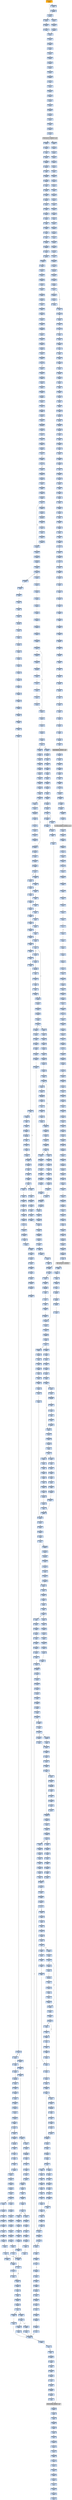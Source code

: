 strict digraph G {
	graph [bgcolor=transparent,
		name=G
	];
	node [color=lightsteelblue,
		fillcolor=lightsteelblue,
		shape=rectangle,
		style=filled
	];
	"0x00ce10a0"	[label="0x00ce10a0
jne"];
	"0x00ce10aa"	[label="0x00ce10aa
addl"];
	"0x00ce10a0" -> "0x00ce10aa"	[color="#000000",
		label=T];
	"0x00ce0497"	[label="0x00ce0497
subl"];
	"0x00ce0499"	[label="0x00ce0499
shrl"];
	"0x00ce0497" -> "0x00ce0499"	[color="#000000"];
	"0x00ce10a7"	[label="0x00ce10a7
ret"];
	"0x00ce0a21"	[label="0x00ce0a21
testl"];
	"0x00ce10a7" -> "0x00ce0a21"	[color="#000000"];
	"0x00ce065d"	[label="0x00ce065d
pushl"];
	"0x00ce065f"	[label="0x00ce065f
popl"];
	"0x00ce065d" -> "0x00ce065f"	[color="#000000"];
	"0x00ce0509"	[label="0x00ce0509
shrl"];
	"0x00ce050c"	[label="0x00ce050c
imull"];
	"0x00ce0509" -> "0x00ce050c"	[color="#000000"];
	"0x00ce0184"	[label="0x00ce0184
imull"];
	"0x00ce0187"	[label="0x00ce0187
cmpl"];
	"0x00ce0184" -> "0x00ce0187"	[color="#000000"];
	"0x00ce086c"	[label="0x00ce086c
pushl"];
	"0x00ce0871"	[label="0x00ce0871
pushl"];
	"0x00ce086c" -> "0x00ce0871"	[color="#000000"];
	"0x00ce07cc"	[label="0x00ce07cc
subl"];
	"0x00ce07ce"	[label="0x00ce07ce
addl"];
	"0x00ce07cc" -> "0x00ce07ce"	[color="#000000"];
	"0x00ce03fa"	[label="0x00ce03fa
movl"];
	"0x00ce03fc"	[label="0x00ce03fc
movl"];
	"0x00ce03fa" -> "0x00ce03fc"	[color="#000000"];
	"0x00ce115a"	[label="0x00ce115a
je"];
	"0x00ce11a0"	[label="0x00ce11a0
xorl"];
	"0x00ce115a" -> "0x00ce11a0"	[color="#000000",
		label=T];
	"0x00ce0140"	[label="0x00ce0140
movl"];
	"0x00ce0143"	[label="0x00ce0143
shll"];
	"0x00ce0140" -> "0x00ce0143"	[color="#000000"];
	"0x00ce0644"	[label="0x00ce0644
cmpl"];
	"0x00ce0648"	[label="0x00ce0648
jge"];
	"0x00ce0644" -> "0x00ce0648"	[color="#000000"];
	"0x00ce05ee"	[label="0x00ce05ee
movl"];
	"0x00ce05f0"	[label="0x00ce05f0
shrl"];
	"0x00ce05ee" -> "0x00ce05f0"	[color="#000000"];
	"0x00ce0ac3"	[label="0x00ce0ac3
nop"];
	"0x00ce0ac4"	[label="0x00ce0ac4
nop"];
	"0x00ce0ac3" -> "0x00ce0ac4"	[color="#000000"];
	"0x00ce0732"	[label="0x00ce0732
decl"];
	"0x00ce0733"	[label="0x00ce0733
jne"];
	"0x00ce0732" -> "0x00ce0733"	[color="#000000"];
	"0x00ce0113"	[label="0x00ce0113
movl"];
	"0x00ce0116"	[label="0x00ce0116
incl"];
	"0x00ce0113" -> "0x00ce0116"	[color="#000000"];
	"0x00ce05eb"	[label="0x00ce05eb
movl"];
	"0x00ce05eb" -> "0x00ce05ee"	[color="#000000"];
	"0x00ce00ae"	[label="0x00ce00ae
movl"];
	"0x00ce00b1"	[label="0x00ce00b1
shll"];
	"0x00ce00ae" -> "0x00ce00b1"	[color="#000000"];
	"0x00ce000d"	[label="0x00ce000d
pushl"];
	"0x00ce000e"	[label="0x00ce000e
movl"];
	"0x00ce000d" -> "0x00ce000e"	[color="#000000"];
	"0x00ce0257"	[label="0x00ce0257
subl"];
	"0x00ce025b"	[label="0x00ce025b
jmp"];
	"0x00ce0257" -> "0x00ce025b"	[color="#000000"];
	"0x00ce00a1"	[label="0x00ce00a1
leave"];
	"0x00ce00a2"	[label="0x00ce00a2
ret"];
	"0x00ce00a1" -> "0x00ce00a2"	[color="#000000"];
	"0x00ce042b"	[label="0x00ce042b
imull"];
	"0x00ce042e"	[label="0x00ce042e
cmpl"];
	"0x00ce042b" -> "0x00ce042e"	[color="#000000"];
	"0x00ce03b1"	[label="0x00ce03b1
xorl"];
	"0x00ce03b3"	[label="0x00ce03b3
cmpl"];
	"0x00ce03b1" -> "0x00ce03b3"	[color="#000000"];
	"0x00ce12ec"	[label="0x00ce12ec
shrl"];
	"0x00ce12ef"	[label="0x00ce12ef
shll"];
	"0x00ce12ec" -> "0x00ce12ef"	[color="#000000"];
	"0x00ce0b04"	[label="0x00ce0b04
pushl"];
	"0x00ce0b05"	[label="0x00ce0b05
pushl"];
	"0x00ce0b04" -> "0x00ce0b05"	[color="#000000"];
	"0x00ce0097"	[label="0x00ce0097
cmpl"];
	"0x00ce009a"	[label="0x00ce009a
ja"];
	"0x00ce0097" -> "0x00ce009a"	[color="#000000"];
	"0x00ce0416"	[label="0x00ce0416
shll"];
	"0x00ce0419"	[label="0x00ce0419
orl"];
	"0x00ce0416" -> "0x00ce0419"	[color="#000000"];
	"0x00ce0969"	[label="0x00ce0969
movl"];
	"0x00ce096c"	[label="0x00ce096c
movl"];
	"0x00ce0969" -> "0x00ce096c"	[color="#000000"];
	"0x00ce077a"	[label="0x00ce077a
jae"];
	"0x00ce077c"	[label="0x00ce077c
movl"];
	"0x00ce077a" -> "0x00ce077c"	[color="#000000",
		label=F];
	"0x00ce0791"	[label="0x00ce0791
subl"];
	"0x00ce077a" -> "0x00ce0791"	[color="#000000",
		label=T];
	"0x00425d02"	[label="0x00425d02
call"];
	"0x00ce0948"	[label="0x00ce0948
pushl"];
	"0x00425d02" -> "0x00ce0948"	[color="#000000"];
	"0x00425ce3"	[label="0x00425ce3
pushl"];
	"0x00425ce4"	[label="0x00425ce4
pushl"];
	"0x00425ce3" -> "0x00425ce4"	[color="#000000"];
	"0x00425bba"	[label="0x00425bba
jae"];
	"0x00425bdf"	[label="0x00425bdf
lodsb"];
	"0x00425bba" -> "0x00425bdf"	[color="#000000",
		label=T];
	"0x00ce0867"	[label="0x00ce0867
call"];
	"0x00ce0867" -> "0x00ce000d"	[color="#000000"];
	"0x00ce00c6"	[label="0x00ce00c6
movzbl"];
	"0x00ce00c9"	[label="0x00ce00c9
shll"];
	"0x00ce00c6" -> "0x00ce00c9"	[color="#000000"];
	"0x00ce07e4"	[label="0x00ce07e4
je"];
	"0x00ce07eb"	[label="0x00ce07eb
movl"];
	"0x00ce07e4" -> "0x00ce07eb"	[color="#000000",
		label=T];
	"0x00ce02ba"	[label="0x00ce02ba
shrl"];
	"0x00ce02bd"	[label="0x00ce02bd
addl"];
	"0x00ce02ba" -> "0x00ce02bd"	[color="#000000"];
	"0x00ce02ac"	[label="0x00ce02ac
cmpl"];
	"0x00ce02af"	[label="0x00ce02af
jae"];
	"0x00ce02ac" -> "0x00ce02af"	[color="#000000"];
	"0x00ce052d"	[label="0x00ce052d
movl"];
	"0x00ce0534"	[label="0x00ce0534
jmp"];
	"0x00ce052d" -> "0x00ce0534"	[color="#000000"];
	"0x00ce075e"	[label="0x00ce075e
shll"];
	"0x00ce0761"	[label="0x00ce0761
orl"];
	"0x00ce075e" -> "0x00ce0761"	[color="#000000"];
	"0x00ce0073"	[label="0x00ce0073
andl"];
	"0x00ce0077"	[label="0x00ce0077
pushl"];
	"0x00ce0073" -> "0x00ce0077"	[color="#000000"];
	"0x00ce043a"	[label="0x00ce043a
subl"];
	"0x00ce043c"	[label="0x00ce043c
shrl"];
	"0x00ce043a" -> "0x00ce043c"	[color="#000000"];
	"0x00425c15"	[label="0x00425c15
addb"];
	"0x00425c17"	[label="0x00425c17
jne"];
	"0x00425c15" -> "0x00425c17"	[color="#000000"];
	"0x00ce11a2"	[label="0x00ce11a2
popl"];
	"0x00ce11a0" -> "0x00ce11a2"	[color="#000000"];
	"0x00425b93"	[label="0x00425b93
movl"];
	"0x00425b97"	[label="0x00425b97
movl"];
	"0x00425b93" -> "0x00425b97"	[color="#000000"];
	"0x00ce01b5"	[label="0x00ce01b5
subl"];
	"0x00ce01b7"	[label="0x00ce01b7
movl"];
	"0x00ce01b5" -> "0x00ce01b7"	[color="#000000"];
	"0x00ce0992"	[label="0x00ce0992
addl"];
	"0x00ce0994"	[label="0x00ce0994
movl"];
	"0x00ce0992" -> "0x00ce0994"	[color="#000000"];
	"0x00425cd8"	[label="0x00425cd8
addl"];
	"0x00425cda"	[label="0x00425cda
movl"];
	"0x00425cd8" -> "0x00425cda"	[color="#000000"];
	"0x00ce00cc"	[label="0x00ce00cc
orl"];
	"0x00ce00ce"	[label="0x00ce00ce
shll"];
	"0x00ce00cc" -> "0x00ce00ce"	[color="#000000"];
	"0x00ce02d9"	[label="0x00ce02d9
andl"];
	"0x00ce02dd"	[label="0x00ce02dd
jmp"];
	"0x00ce02d9" -> "0x00ce02dd"	[color="#000000"];
	"0x00ce07f1"	[label="0x00ce07f1
jb"];
	"0x00ce07f7"	[label="0x00ce07f7
jmp"];
	"0x00ce07f1" -> "0x00ce07f7"	[color="#000000",
		label=F];
	"0x00ce0ae0"	[label="0x00ce0ae0
pushl"];
	"0x00ce0ae5"	[label="0x00ce0ae5
pushl"];
	"0x00ce0ae0" -> "0x00ce0ae5"	[color="#000000"];
	"0x00ce011f"	[label="0x00ce011f
cmpl"];
	"0x00ce0123"	[label="0x00ce0123
leal"];
	"0x00ce011f" -> "0x00ce0123"	[color="#000000"];
	"0x00ce0512"	[label="0x00ce0512
jae"];
	"0x00ce0514"	[label="0x00ce0514
movl"];
	"0x00ce0512" -> "0x00ce0514"	[color="#000000",
		label=F];
	"0x00ce0539"	[label="0x00ce0539
subl"];
	"0x00ce0512" -> "0x00ce0539"	[color="#000000",
		label=T];
	"0x00ce054e"	[label="0x00ce054e
movl"];
	"0x00ce0551"	[label="0x00ce0551
movl"];
	"0x00ce054e" -> "0x00ce0551"	[color="#000000"];
	"0x00ce06d8"	[label="0x00ce06d8
movl"];
	"0x00ce06da"	[label="0x00ce06da
jl"];
	"0x00ce06d8" -> "0x00ce06da"	[color="#000000"];
	"0x00ce01f3"	[label="0x00ce01f3
movl"];
	"0x00ce01f6"	[label="0x00ce01f6
movl"];
	"0x00ce01f3" -> "0x00ce01f6"	[color="#000000"];
	"0x00ce04ff"	[label="0x00ce04ff
incl"];
	"0x00ce0502"	[label="0x00ce0502
movl"];
	"0x00ce04ff" -> "0x00ce0502"	[color="#000000"];
	"0x00ce098b"	[label="0x00ce098b
je"];
	"0x00ce098d"	[label="0x00ce098d
movl"];
	"0x00ce098b" -> "0x00ce098d"	[color="#000000",
		label=F];
	"0x00ce01d8"	[label="0x00ce01d8
cmpl"];
	"0x00ce01dd"	[label="0x00ce01dd
jae"];
	"0x00ce01d8" -> "0x00ce01dd"	[color="#000000"];
	"0x00ce0853"	[label="0x00ce0853
movl"];
	"0x00ce0856"	[label="0x00ce0856
leal"];
	"0x00ce0853" -> "0x00ce0856"	[color="#000000"];
	"0x00ce037f"	[label="0x00ce037f
movl"];
	"0x00ce0382"	[label="0x00ce0382
movl"];
	"0x00ce037f" -> "0x00ce0382"	[color="#000000"];
	"0x00ce05d4"	[label="0x00ce05d4
movl"];
	"0x00ce05d7"	[label="0x00ce05d7
movzbl"];
	"0x00ce05d4" -> "0x00ce05d7"	[color="#000000"];
	"0x00ce01ab"	[label="0x00ce01ab
subl"];
	"0x00ce01ae"	[label="0x00ce01ae
subl"];
	"0x00ce01ab" -> "0x00ce01ae"	[color="#000000"];
	"0x00ce009c"	[label="0x00ce009c
xorl"];
	"0x00ce07f7" -> "0x00ce009c"	[color="#000000"];
	"0x00ce0239"	[label="0x00ce0239
incl"];
	"0x00ce023c"	[label="0x00ce023c
cmpl"];
	"0x00ce0239" -> "0x00ce023c"	[color="#000000"];
	"0x00ce03f5"	[label="0x00ce03f5
subl"];
	"0x00ce03f7"	[label="0x00ce03f7
movl"];
	"0x00ce03f5" -> "0x00ce03f7"	[color="#000000"];
	"0x00ce06e2"	[label="0x00ce06e2
sarl"];
	"0x00ce06e4"	[label="0x00ce06e4
andl"];
	"0x00ce06e2" -> "0x00ce06e4"	[color="#000000"];
	"0x00ce0ace"	[label="0x00ce0ace
pushl"];
	"0x00ce0acf"	[label="0x00ce0acf
call"];
	"0x00ce0ace" -> "0x00ce0acf"	[color="#000000"];
	"0x00425b9b"	[label="0x00425b9b
cld"];
	"0x00425b97" -> "0x00425b9b"	[color="#000000"];
	"0x00ce002a"	[label="0x00ce002a
movl"];
	"0x00ce002c"	[label="0x00ce002c
shll"];
	"0x00ce002a" -> "0x00ce002c"	[color="#000000"];
	"0x00425d22"	[label="0x00425d22
popl"];
	"0x00425d23"	[label="0x00425d23
popl"];
	"0x00425d22" -> "0x00425d23"	[color="#000000"];
	"0x00ce01f0"	[label="0x00ce01f0
incl"];
	"0x00ce01f0" -> "0x00ce01f3"	[color="#000000"];
	"0x00ce01b2"	[label="0x00ce01b2
shrl"];
	"0x00ce01b2" -> "0x00ce01b5"	[color="#000000"];
	"0x00ce12fe"	[label="0x00ce12fe
pushl"];
	"0x00ce12ff"	[label="0x00ce12ff
call"];
	"0x00ce12fe" -> "0x00ce12ff"	[color="#000000"];
	"0x00ce07d5"	[label="0x00ce07d5
movb"];
	"0x00ce07d8"	[label="0x00ce07d8
incl"];
	"0x00ce07d5" -> "0x00ce07d8"	[color="#000000"];
	"0x00ce01ba"	[label="0x00ce01ba
movl"];
	"0x00ce01bc"	[label="0x00ce01bc
leal"];
	"0x00ce01ba" -> "0x00ce01bc"	[color="#000000"];
	"0x00ce0091"	[label="0x00ce0091
decl"];
	"0x00ce0092"	[label="0x00ce0092
movl"];
	"0x00ce0091" -> "0x00ce0092"	[color="#000000"];
	"0x00ce00f3"	[label="0x00ce00f3
shrl"];
	"0x00ce00f6"	[label="0x00ce00f6
addl"];
	"0x00ce00f3" -> "0x00ce00f6"	[color="#000000"];
	"0x00ce0851"	[label="0x00ce0851
movl"];
	"0x00ce0851" -> "0x00ce0853"	[color="#000000"];
	"0x00ce05b9"	[label="0x00ce05b9
popl"];
	"0x00ce05ba"	[label="0x00ce05ba
movl"];
	"0x00ce05b9" -> "0x00ce05ba"	[color="#000000"];
	"0x00ce035a"	[label="0x00ce035a
addl"];
	"0x00ce035c"	[label="0x00ce035c
movl"];
	"0x00ce035a" -> "0x00ce035c"	[color="#000000"];
	"0x00425ca8"	[label="0x00425ca8
pushl"];
	"0x00425caa"	[label="0x00425caa
pushl"];
	"0x00425ca8" -> "0x00425caa"	[color="#000000"];
	"0x0040302a"	[label="0x0040302a
pushl"];
	"0x00403031"	[label="0x00403031
movl"];
	"0x0040302a" -> "0x00403031"	[color="#000000"];
	"0x00ce0248"	[label="0x00ce0248
andl"];
	"0x00ce024c"	[label="0x00ce024c
jmp"];
	"0x00ce0248" -> "0x00ce024c"	[color="#000000"];
	"0x00ce055f"	[label="0x00ce055f
incl"];
	"0x00ce0562"	[label="0x00ce0562
movl"];
	"0x00ce055f" -> "0x00ce0562"	[color="#000000"];
	"0x00ce0964"	[label="0x00ce0964
subl"];
	"0x00ce0966"	[label="0x00ce0966
cld"];
	"0x00ce0964" -> "0x00ce0966"	[color="#000000"];
	"0x00ce0acd"	[label="0x00ce0acd
nop"];
	"0x00ce0acd" -> "0x00ce0ace"	[color="#000000"];
	"0x00ce0260"	[label="0x00ce0260
subl"];
	"0x00ce0264"	[label="0x00ce0264
jmp"];
	"0x00ce0260" -> "0x00ce0264"	[color="#000000"];
	"0x00ce0024"	[label="0x00ce0024
pushl"];
	"0x00ce0025"	[label="0x00ce0025
pushl"];
	"0x00ce0024" -> "0x00ce0025"	[color="#000000"];
	"0x00ce0b03"	[label="0x00ce0b03
pushl"];
	"0x00ce0b03" -> "0x00ce0b04"	[color="#000000"];
	"0x00ce04bf"	[label="0x00ce04bf
movl"];
	"0x00ce04c2"	[label="0x00ce04c2
movl"];
	"0x00ce04bf" -> "0x00ce04c2"	[color="#000000"];
	"0x00ce09b2"	[label="0x00ce09b2
call"];
	"0x00ce0afd"	[label="0x00ce0afd
pushl"];
	"0x00ce09b2" -> "0x00ce0afd"	[color="#000000"];
	"0x00425c35"	[label="0x00425c35
movl"];
	"0x00425c39"	[label="0x00425c39
popa"];
	"0x00425c35" -> "0x00425c39"	[color="#000000"];
	"0x00ce107d"	[label="0x00ce107d
je"];
	"0x00ce10a3"	[label="0x00ce10a3
popl"];
	"0x00ce107d" -> "0x00ce10a3"	[color="#000000",
		label=T];
	"0x00ce03e4"	[label="0x00ce03e4
movl"];
	"0x00ce03e6"	[label="0x00ce03e6
jmp"];
	"0x00ce03e4" -> "0x00ce03e6"	[color="#000000"];
	"0x00ce0afe"	[label="0x00ce0afe
movl"];
	"0x00ce0b00"	[label="0x00ce0b00
addl"];
	"0x00ce0afe" -> "0x00ce0b00"	[color="#000000"];
	"0x00ce094c"	[label="0x00ce094c
call"];
	"0x00ce0951"	[label="0x00ce0951
popl"];
	"0x00ce094c" -> "0x00ce0951"	[color="#000000"];
	"0x00ce0327"	[label="0x00ce0327
incl"];
	"0x00ce032a"	[label="0x00ce032a
movl"];
	"0x00ce0327" -> "0x00ce032a"	[color="#000000"];
	"0x00ce0534" -> "0x00ce05ba"	[color="#000000"];
	"0x00ce0989"	[label="0x00ce0989
testl"];
	"0x00ce0989" -> "0x00ce098b"	[color="#000000"];
	"0x00425cf7"	[label="0x00425cf7
subl"];
	"0x00425cf9"	[label="0x00425cf9
movl"];
	"0x00425cf7" -> "0x00425cf9"	[color="#000000"];
	"0x00ce007c"	[label="0x00ce007c
orl"];
	"0x00ce007f"	[label="0x00ce007f
popl"];
	"0x00ce007c" -> "0x00ce007f"	[color="#000000"];
	"0x00ce0271"	[label="0x00ce0271
subl"];
	"0x00ce0273"	[label="0x00ce0273
movl"];
	"0x00ce0271" -> "0x00ce0273"	[color="#000000"];
	"0x00425cb4"	[label="0x00425cb4
movl"];
	"0x00425cb7"	[label="0x00425cb7
addl"];
	"0x00425cb4" -> "0x00425cb7"	[color="#000000"];
	"0x00ce10ad"	[label="0x00ce10ad
jmp"];
	"0x00ce1074"	[label="0x00ce1074
xorl"];
	"0x00ce10ad" -> "0x00ce1074"	[color="#000000"];
	"0x00ce0195"	[label="0x00ce0195
shrl"];
	"0x00ce0198"	[label="0x00ce0198
addl"];
	"0x00ce0195" -> "0x00ce0198"	[color="#000000"];
	"0x00425cf1"	[label="0x00425cf1
movl"];
	"0x00425cf4"	[label="0x00425cf4
addl"];
	"0x00425cf1" -> "0x00425cf4"	[color="#000000"];
	"0x00ce00f8"	[label="0x00ce00f8
movl"];
	"0x00ce00fa"	[label="0x00ce00fa
movzbl"];
	"0x00ce00f8" -> "0x00ce00fa"	[color="#000000"];
	"0x00ce02ef"	[label="0x00ce02ef
jmp"];
	"0x00ce04e7"	[label="0x00ce04e7
cmpl"];
	"0x00ce02ef" -> "0x00ce04e7"	[color="#000000"];
	"0x00ce0051"	[label="0x00ce0051
movl"];
	"0x00ce0054"	[label="0x00ce0054
movl"];
	"0x00ce0051" -> "0x00ce0054"	[color="#000000"];
	"0x00425c98"	[label="0x00425c98
pushl"];
	"0x00425c99"	[label="0x00425c99
pushl"];
	"0x00425c98" -> "0x00425c99"	[color="#000000"];
	"0x00ce029c"	[label="0x00ce029c
incl"];
	"0x00ce029f"	[label="0x00ce029f
movl"];
	"0x00ce029c" -> "0x00ce029f"	[color="#000000"];
	"0x00425c96"	[label="0x00425c96
pushl"];
	"0x00425c97"	[label="0x00425c97
pushl"];
	"0x00425c96" -> "0x00425c97"	[color="#000000"];
	"0x00ce0679"	[label="0x00ce0679
jae"];
	"0x00ce067b"	[label="0x00ce067b
movl"];
	"0x00ce0679" -> "0x00ce067b"	[color="#000000",
		label=F];
	"0x00ce0692"	[label="0x00ce0692
movl"];
	"0x00ce0679" -> "0x00ce0692"	[color="#000000",
		label=T];
	"0x00ce0b1a"	[label="0x00ce0b1a
call"];
	LOADLIBRARYA_KERNEL32_DLL	[color=lightgrey,
		fillcolor=lightgrey,
		label="LOADLIBRARYA_KERNEL32_DLL
LOADLIBRARYA-KERNEL32-DLL"];
	"0x00ce0b1a" -> LOADLIBRARYA_KERNEL32_DLL	[color="#000000"];
	"0x00425cee"	[label="0x00425cee
pushl"];
	"0x00425cef"	[label="0x00425cef
movl"];
	"0x00425cee" -> "0x00425cef"	[color="#000000"];
	"0x00ce0095"	[label="0x00ce0095
jne"];
	"0x00ce0092" -> "0x00ce0095"	[color="#000000"];
	"0x00ce036c"	[label="0x00ce036c
shll"];
	"0x00ce036f"	[label="0x00ce036f
movl"];
	"0x00ce036c" -> "0x00ce036f"	[color="#000000"];
	"0x00ce0459"	[label="0x00ce0459
movl"];
	"0x00ce045c"	[label="0x00ce045c
leal"];
	"0x00ce0459" -> "0x00ce045c"	[color="#000000"];
	"0x00ce0718"	[label="0x00ce0718
orl"];
	"0x00ce071a"	[label="0x00ce071a
shll"];
	"0x00ce0718" -> "0x00ce071a"	[color="#000000"];
	"0x00ce00d9"	[label="0x00ce00d9
movl"];
	"0x00ce00db"	[label="0x00ce00db
shrl"];
	"0x00ce00d9" -> "0x00ce00db"	[color="#000000"];
	"0x00ce12c3"	[label="0x00ce12c3
ret"];
	"0x00ce118b"	[label="0x00ce118b
popl"];
	"0x00ce12c3" -> "0x00ce118b"	[color="#000000"];
	"0x00ce009e"	[label="0x00ce009e
popl"];
	"0x00ce009c" -> "0x00ce009e"	[color="#000000"];
	"0x00ce05da"	[label="0x00ce05da
shll"];
	"0x00ce05dd"	[label="0x00ce05dd
orl"];
	"0x00ce05da" -> "0x00ce05dd"	[color="#000000"];
	"0x00ce0316"	[label="0x00ce0316
movl"];
	"0x00ce0319"	[label="0x00ce0319
movl"];
	"0x00ce0316" -> "0x00ce0319"	[color="#000000"];
	"0x00425cec"	[label="0x00425cec
movl"];
	"0x00425cec" -> "0x00425cee"	[color="#000000"];
	"0x00ce06ae"	[label="0x00ce06ae
addl"];
	"0x00ce06b0"	[label="0x00ce06b0
movl"];
	"0x00ce06ae" -> "0x00ce06b0"	[color="#000000"];
	"0x00ce02d7"	[label="0x00ce02d7
jnl"];
	"0x00ce02d7" -> "0x00ce02d9"	[color="#000000",
		label=F];
	"0x00ce02df"	[label="0x00ce02df
movl"];
	"0x00ce02d7" -> "0x00ce02df"	[color="#000000",
		label=T];
	"0x00ce00b4"	[label="0x00ce00b4
addl"];
	"0x00ce00b1" -> "0x00ce00b4"	[color="#000000"];
	"0x00ce02e9"	[label="0x00ce02e9
addl"];
	"0x00ce02e9" -> "0x00ce02ef"	[color="#000000"];
	"0x00ce0269"	[label="0x00ce0269
subl"];
	"0x00ce026c"	[label="0x00ce026c
movl"];
	"0x00ce0269" -> "0x00ce026c"	[color="#000000"];
	"0x00ce005d"	[label="0x00ce005d
movl"];
	"0x00ce0060"	[label="0x00ce0060
movl"];
	"0x00ce005d" -> "0x00ce0060"	[color="#000000"];
	"0x00403039"	[label="0x00403039
pushl"];
	"0x0040303a"	[label="0x0040303a
movl"];
	"0x00403039" -> "0x0040303a"	[color="#000000"];
	"0x00ce0aed"	[label="0x00ce0aed
call"];
	VIRTUALFREE_KERNEL32_DLL	[color=lightgrey,
		fillcolor=lightgrey,
		label="VIRTUALFREE_KERNEL32_DLL
VIRTUALFREE-KERNEL32-DLL"];
	"0x00ce0aed" -> VIRTUALFREE_KERNEL32_DLL	[color="#000000"];
	"0x00ce03cd"	[label="0x00ce03cd
movb"];
	"0x00ce03d0"	[label="0x00ce03d0
movb"];
	"0x00ce03cd" -> "0x00ce03d0"	[color="#000000"];
	"0x00ce0633"	[label="0x00ce0633
jne"];
	"0x00ce0635"	[label="0x00ce0635
movl"];
	"0x00ce0633" -> "0x00ce0635"	[color="#000000",
		label=F];
	"0x00ce0afc"	[label="0x00ce0afc
ret"];
	"0x00425d04"	[label="0x00425d04
movl"];
	"0x00ce0afc" -> "0x00425d04"	[color="#000000"];
	"0x00ce0612"	[label="0x00ce0612
jmp"];
	"0x00ce0630"	[label="0x00ce0630
decl"];
	"0x00ce0612" -> "0x00ce0630"	[color="#000000"];
	"0x00425cb2"	[label="0x00425cb2
pushl"];
	"0x00425cb2" -> "0x00425cb4"	[color="#000000"];
	"0x00ce018e"	[label="0x00ce018e
movl"];
	"0x00ce0193"	[label="0x00ce0193
subl"];
	"0x00ce018e" -> "0x00ce0193"	[color="#000000"];
	"0x00ce0435"	[label="0x00ce0435
movl"];
	"0x00ce0435" -> "0x00ce043a"	[color="#000000"];
	"0x00ce04f1"	[label="0x00ce04f1
movl"];
	"0x00ce04f4"	[label="0x00ce04f4
movzbl"];
	"0x00ce04f1" -> "0x00ce04f4"	[color="#000000"];
	"0x00ce004d"	[label="0x00ce004d
movb"];
	"0x00ce004d" -> "0x00ce0051"	[color="#000000"];
	"0x00425caf"	[label="0x00425caf
pushl"];
	"0x00425caf" -> "0x00425cb2"	[color="#000000"];
	"0x00ce03ff"	[label="0x00ce03ff
leal"];
	"0x00ce0406"	[label="0x00ce0406
cmpl"];
	"0x00ce03ff" -> "0x00ce0406"	[color="#000000"];
	"0x00ce0ac5"	[label="0x00ce0ac5
nop"];
	"0x00ce0ac6"	[label="0x00ce0ac6
nop"];
	"0x00ce0ac5" -> "0x00ce0ac6"	[color="#000000"];
	"0x00ce0384"	[label="0x00ce0384
movl"];
	"0x00ce0382" -> "0x00ce0384"	[color="#000000"];
	"0x00ce099d"	[label="0x00ce099d
leal"];
	"0x00ce09a3"	[label="0x00ce09a3
addl"];
	"0x00ce099d" -> "0x00ce09a3"	[color="#000000"];
	"0x00ce063d"	[label="0x00ce063d
shll"];
	"0x00ce063f"	[label="0x00ce063f
subl"];
	"0x00ce063d" -> "0x00ce063f"	[color="#000000"];
	"0x00ce0565"	[label="0x00ce0565
movl"];
	"0x00ce0562" -> "0x00ce0565"	[color="#000000"];
	"0x00ce053c"	[label="0x00ce053c
subl"];
	"0x00ce053e"	[label="0x00ce053e
movl"];
	"0x00ce053c" -> "0x00ce053e"	[color="#000000"];
	"0x00ce0952"	[label="0x00ce0952
subl"];
	"0x00ce0958"	[label="0x00ce0958
leal"];
	"0x00ce0952" -> "0x00ce0958"	[color="#000000"];
	"0x00ce03f2"	[label="0x00ce03f2
shrl"];
	"0x00ce03f2" -> "0x00ce03f5"	[color="#000000"];
	"0x00ce1076"	[label="0x00ce1076
cmpl"];
	"0x00ce1079"	[label="0x00ce1079
jne"];
	"0x00ce1076" -> "0x00ce1079"	[color="#000000"];
	"0x00425c97" -> "0x00425c98"	[color="#000000"];
	"0x00ce0766"	[label="0x00ce0766
incl"];
	"0x00ce0769"	[label="0x00ce0769
movl"];
	"0x00ce0766" -> "0x00ce0769"	[color="#000000"];
	"0x00ce0490"	[label="0x00ce0490
movl"];
	"0x00ce0492"	[label="0x00ce0492
movl"];
	"0x00ce0490" -> "0x00ce0492"	[color="#000000"];
	"0x00ce049c"	[label="0x00ce049c
addl"];
	"0x00ce0499" -> "0x00ce049c"	[color="#000000"];
	"0x00ce03b7"	[label="0x00ce03b7
setge"];
	"0x00ce03ba"	[label="0x00ce03ba
leal"];
	"0x00ce03b7" -> "0x00ce03ba"	[color="#000000"];
	"0x00ce097f"	[label="0x00ce097f
nop"];
	"0x00ce0980"	[label="0x00ce0980
cmpl"];
	"0x00ce097f" -> "0x00ce0980"	[color="#000000"];
	"0x00ce075b"	[label="0x00ce075b
movzbl"];
	"0x00ce075b" -> "0x00ce075e"	[color="#000000"];
	"0x00ce03fc" -> "0x00ce03ff"	[color="#000000"];
	"0x00ce01fd"	[label="0x00ce01fd
imull"];
	"0x00ce0200"	[label="0x00ce0200
cmpl"];
	"0x00ce01fd" -> "0x00ce0200"	[color="#000000"];
	"0x00ce02b8"	[label="0x00ce02b8
subl"];
	"0x00ce02b8" -> "0x00ce02ba"	[color="#000000"];
	"0x00ce076f"	[label="0x00ce076f
movl"];
	"0x00ce0771"	[label="0x00ce0771
shrl"];
	"0x00ce076f" -> "0x00ce0771"	[color="#000000"];
	"0x00425ce5"	[label="0x00425ce5
call"];
	"0x00425b92"	[label="0x00425b92
pusha"];
	"0x00425ce5" -> "0x00425b92"	[color="#000000"];
	"0x00ce12c1"	[label="0x00ce12c1
popl"];
	"0x00ce12c2"	[label="0x00ce12c2
leave"];
	"0x00ce12c1" -> "0x00ce12c2"	[color="#000000"];
	"0x00ce0b36"	[label="0x00ce0b36
addl"];
	"0x00ce0b38"	[label="0x00ce0b38
pushl"];
	"0x00ce0b36" -> "0x00ce0b38"	[color="#000000"];
	"0x00ce0220"	[label="0x00ce0220
shrl"];
	"0x00ce0223"	[label="0x00ce0223
subl"];
	"0x00ce0220" -> "0x00ce0223"	[color="#000000"];
	"0x00ce01f8"	[label="0x00ce01f8
movl"];
	"0x00ce01fa"	[label="0x00ce01fa
shrl"];
	"0x00ce01f8" -> "0x00ce01fa"	[color="#000000"];
	"0x00ce054c"	[label="0x00ce054c
jae"];
	"0x00ce054c" -> "0x00ce054e"	[color="#000000",
		label=F];
	"0x00ce054c" -> "0x00ce0565"	[color="#000000",
		label=T];
	"0x00ce0986"	[label="0x00ce0986
movl"];
	"0x00ce0986" -> "0x00ce0989"	[color="#000000"];
	"0x00ce07b2"	[label="0x00ce07b2
incl"];
	"0x00ce06da" -> "0x00ce07b2"	[color="#000000",
		label=T];
	"0x00ce06e0"	[label="0x00ce06e0
movl"];
	"0x00ce06da" -> "0x00ce06e0"	[color="#000000",
		label=F];
	"0x00ce01d0"	[label="0x00ce01d0
jmp"];
	"0x00ce0233"	[label="0x00ce0233
movl"];
	"0x00ce01d0" -> "0x00ce0233"	[color="#000000"];
	"0x00ce0048"	[label="0x00ce0048
addl"];
	"0x00ce0048" -> "0x00ce004d"	[color="#000000"];
	"0x00ce00a8"	[label="0x00ce00a8
andl"];
	"0x00ce009a" -> "0x00ce00a8"	[color="#000000",
		label=T];
	"0x00ce05f9"	[label="0x00ce05f9
jae"];
	"0x00ce0614"	[label="0x00ce0614
subl"];
	"0x00ce05f9" -> "0x00ce0614"	[color="#000000",
		label=T];
	"0x00ce05fb"	[label="0x00ce05fb
movl"];
	"0x00ce05f9" -> "0x00ce05fb"	[color="#000000",
		label=F];
	"0x00ce0057"	[label="0x00ce0057
movl"];
	"0x00ce0054" -> "0x00ce0057"	[color="#000000"];
	"0x00ce079e"	[label="0x00ce079e
subl"];
	"0x00ce07a0"	[label="0x00ce07a0
orl"];
	"0x00ce079e" -> "0x00ce07a0"	[color="#000000"];
	"0x00ce032d"	[label="0x00ce032d
movl"];
	"0x00ce032f"	[label="0x00ce032f
movl"];
	"0x00ce032d" -> "0x00ce032f"	[color="#000000"];
	"0x00ce02e6"	[label="0x00ce02e6
movl"];
	"0x00ce02e6" -> "0x00ce02e9"	[color="#000000"];
	"0x00ce04b1"	[label="0x00ce04b1
movl"];
	"0x00ce04b3"	[label="0x00ce04b3
movl"];
	"0x00ce04b1" -> "0x00ce04b3"	[color="#000000"];
	"0x00ce0788"	[label="0x00ce0788
addl"];
	"0x00ce078a"	[label="0x00ce078a
movl"];
	"0x00ce0788" -> "0x00ce078a"	[color="#000000"];
	"0x00ce0463"	[label="0x00ce0463
cmpl"];
	"0x00ce0468"	[label="0x00ce0468
jae"];
	"0x00ce0463" -> "0x00ce0468"	[color="#000000"];
	"0x00ce127a"	[label="0x00ce127a
popl"];
	"0x00ce127b"	[label="0x00ce127b
leave"];
	"0x00ce127a" -> "0x00ce127b"	[color="#000000"];
	"0x00ce078d"	[label="0x00ce078d
addl"];
	"0x00ce078a" -> "0x00ce078d"	[color="#000000"];
	"0x00ce12c7"	[label="0x00ce12c7
movl"];
	"0x00ce12c9"	[label="0x00ce12c9
addl"];
	"0x00ce12c7" -> "0x00ce12c9"	[color="#000000"];
	"0x00ce03dd"	[label="0x00ce03dd
movl"];
	"0x00ce03df"	[label="0x00ce03df
shrl"];
	"0x00ce03dd" -> "0x00ce03df"	[color="#000000"];
	"0x00ce10a4"	[label="0x00ce10a4
popl"];
	"0x00ce10a5"	[label="0x00ce10a5
popl"];
	"0x00ce10a4" -> "0x00ce10a5"	[color="#000000"];
	"0x00ce0104"	[label="0x00ce0104
pushl"];
	"0x00ce0106"	[label="0x00ce0106
popl"];
	"0x00ce0104" -> "0x00ce0106"	[color="#000000"];
	"0x00403033"	[label="0x00403033
movl"];
	"0x00403033" -> "0x00403039"	[color="#000000"];
	"0x00ce031f"	[label="0x00ce031f
shll"];
	"0x00ce0322"	[label="0x00ce0322
orl"];
	"0x00ce031f" -> "0x00ce0322"	[color="#000000"];
	"0x00ce01e2"	[label="0x00ce01e2
movl"];
	"0x00ce01e5"	[label="0x00ce01e5
movzbl"];
	"0x00ce01e2" -> "0x00ce01e5"	[color="#000000"];
	"0x00ce06a9"	[label="0x00ce06a9
subl"];
	"0x00ce06ab"	[label="0x00ce06ab
shrl"];
	"0x00ce06a9" -> "0x00ce06ab"	[color="#000000"];
	"0x00ce065b"	[label="0x00ce065b
jmp"];
	"0x00ce0660"	[label="0x00ce0660
movl"];
	"0x00ce065b" -> "0x00ce0660"	[color="#000000"];
	"0x00ce1194"	[label="0x00ce1194
movl"];
	"0x00ce1196"	[label="0x00ce1196
movl"];
	"0x00ce1194" -> "0x00ce1196"	[color="#000000"];
	"0x00425ca5"	[label="0x00425ca5
pushl"];
	"0x00425ca6"	[label="0x00425ca6
movl"];
	"0x00425ca5" -> "0x00425ca6"	[color="#000000"];
	"0x00ce0ac2"	[label="0x00ce0ac2
nop"];
	"0x00ce0ac2" -> "0x00ce0ac3"	[color="#000000"];
	"0x00ce02f4"	[label="0x00ce02f4
subl"];
	"0x00ce02af" -> "0x00ce02f4"	[color="#000000",
		label=T];
	"0x00ce02b1"	[label="0x00ce02b1
movl"];
	"0x00ce02af" -> "0x00ce02b1"	[color="#000000",
		label=F];
	"0x00ce05f6"	[label="0x00ce05f6
cmpl"];
	"0x00ce05f6" -> "0x00ce05f9"	[color="#000000"];
	"0x00ce018a"	[label="0x00ce018a
jae"];
	"0x00ce018a" -> "0x00ce01ab"	[color="#000000",
		label=T];
	"0x00ce018c"	[label="0x00ce018c
movl"];
	"0x00ce018a" -> "0x00ce018c"	[color="#000000",
		label=F];
	"0x00425d0a"	[label="0x00425d0a
movl"];
	"0x00425d04" -> "0x00425d0a"	[color="#000000"];
	"0x00ce00d7"	[label="0x00ce00d7
movl"];
	"0x00ce00d7" -> "0x00ce00d9"	[color="#000000"];
	"0x00ce072a"	[label="0x00ce072a
jb"];
	"0x00ce072a" -> "0x00ce0732"	[color="#000000",
		label=T];
	"0x00ce072c"	[label="0x00ce072c
subl"];
	"0x00ce072a" -> "0x00ce072c"	[color="#000000",
		label=F];
	"0x00ce070f"	[label="0x00ce070f
movl"];
	"0x00ce0712"	[label="0x00ce0712
movzbl"];
	"0x00ce070f" -> "0x00ce0712"	[color="#000000"];
	"0x00ce027a"	[label="0x00ce027a
movl"];
	"0x00ce027d"	[label="0x00ce027d
leal"];
	"0x00ce027a" -> "0x00ce027d"	[color="#000000"];
	"0x00ce00b9"	[label="0x00ce00b9
cmpl"];
	"0x00ce00be"	[label="0x00ce00be
jae"];
	"0x00ce00b9" -> "0x00ce00be"	[color="#000000"];
	"0x00ce0b2f"	[label="0x00ce0b2f
addl"];
	"0x00ce0b31"	[label="0x00ce0b31
je"];
	"0x00ce0b2f" -> "0x00ce0b31"	[color="#000000"];
	"0x00425cc1"	[label="0x00425cc1
pushl"];
	"0x00425cc2"	[label="0x00425cc2
movl"];
	"0x00425cc1" -> "0x00425cc2"	[color="#000000"];
	"0x00ce056a"	[label="0x00ce056a
shrl"];
	"0x00ce056d"	[label="0x00ce056d
imull"];
	"0x00ce056a" -> "0x00ce056d"	[color="#000000"];
	"0x00ce0152"	[label="0x00ce0152
leal"];
	"0x00ce0155"	[label="0x00ce0155
leal"];
	"0x00ce0152" -> "0x00ce0155"	[color="#000000"];
	"0x00ce0638"	[label="0x00ce0638
xorl"];
	"0x00ce0635" -> "0x00ce0638"	[color="#000000"];
	"0x0040302e"	[label="0x0040302e
pushl"];
	"0x0040302e" -> "0x00403033"	[color="#000000"];
	VIRTUALPROTECT_KERNEL32	[color=lightgrey,
		fillcolor=lightgrey,
		label="VIRTUALPROTECT_KERNEL32
VIRTUALPROTECT-KERNEL32"];
	"0x00ce12ff" -> VIRTUALPROTECT_KERNEL32	[color="#000000"];
	"0x00ce0687"	[label="0x00ce0687
orl"];
	"0x00ce0689"	[label="0x00ce0689
shll"];
	"0x00ce0687" -> "0x00ce0689"	[color="#000000"];
	"0x00ce050f"	[label="0x00ce050f
cmpl"];
	"0x00ce050c" -> "0x00ce050f"	[color="#000000"];
	"0x00ce0215"	[label="0x00ce0215
addl"];
	"0x00ce0217"	[label="0x00ce0217
jmp"];
	"0x00ce0215" -> "0x00ce0217"	[color="#000000"];
	"0x00ce07e1"	[label="0x00ce07e1
movl"];
	"0x00ce07e1" -> "0x00ce07e4"	[color="#000000"];
	"0x00ce12c6"	[label="0x00ce12c6
pushl"];
	"0x00ce12c6" -> "0x00ce12c7"	[color="#000000"];
	"0x00ce0581"	[label="0x00ce0581
addl"];
	"0x00ce0583"	[label="0x00ce0583
shll"];
	"0x00ce0581" -> "0x00ce0583"	[color="#000000"];
	"0x00ce0971"	[label="0x00ce0971
leal"];
	"0x00ce0977"	[label="0x00ce0977
lodsl"];
	"0x00ce0971" -> "0x00ce0977"	[color="#000000"];
	"0x00ce020e"	[label="0x00ce020e
shrl"];
	"0x00ce0211"	[label="0x00ce0211
addl"];
	"0x00ce020e" -> "0x00ce0211"	[color="#000000"];
	"0x00ce019f"	[label="0x00ce019f
movl"];
	"0x00ce01a1"	[label="0x00ce01a1
testl"];
	"0x00ce019f" -> "0x00ce01a1"	[color="#000000"];
	"0x00ce12c0"	[label="0x00ce12c0
popl"];
	"0x00ce12c0" -> "0x00ce12c1"	[color="#000000"];
	"0x00ce04b6"	[label="0x00ce04b6
movl"];
	"0x00ce04b9"	[label="0x00ce04b9
movl"];
	"0x00ce04b6" -> "0x00ce04b9"	[color="#000000"];
	"0x00ce0658"	[label="0x00ce0658
movl"];
	"0x00ce0658" -> "0x00ce065b"	[color="#000000"];
	"0x00ce0ae7"	[label="0x00ce0ae7
pushl"];
	"0x00ce0ae7" -> "0x00ce0aed"	[color="#000000"];
	"0x00ce04d5"	[label="0x00ce04d5
andl"];
	"0x00ce04d8"	[label="0x00ce04d8
addl"];
	"0x00ce04d5" -> "0x00ce04d8"	[color="#000000"];
	"0x00ce061c"	[label="0x00ce061c
movl"];
	"0x00ce061e"	[label="0x00ce061e
shrl"];
	"0x00ce061c" -> "0x00ce061e"	[color="#000000"];
	"0x00ce040d"	[label="0x00ce040d
movl"];
	"0x00ce0410"	[label="0x00ce0410
movl"];
	"0x00ce040d" -> "0x00ce0410"	[color="#000000"];
	"0x00ce04d1"	[label="0x00ce04d1
setge"];
	"0x00ce04d4"	[label="0x00ce04d4
decl"];
	"0x00ce04d1" -> "0x00ce04d4"	[color="#000000"];
	"0x00ce0355"	[label="0x00ce0355
movl"];
	"0x00ce0357"	[label="0x00ce0357
movl"];
	"0x00ce0355" -> "0x00ce0357"	[color="#000000"];
	"0x00ce067e"	[label="0x00ce067e
movl"];
	"0x00ce067b" -> "0x00ce067e"	[color="#000000"];
	"0x00425cdd"	[label="0x00425cdd
addl"];
	"0x00425cdf"	[label="0x00425cdf
leal"];
	"0x00425cdd" -> "0x00425cdf"	[color="#000000"];
	"0x00ce06d0"	[label="0x00ce06d0
jne"];
	"0x00ce06d2"	[label="0x00ce06d2
subl"];
	"0x00ce06d0" -> "0x00ce06d2"	[color="#000000",
		label=F];
	"0x00ce12f6"	[label="0x00ce12f6
pushl"];
	"0x00ce12f7"	[label="0x00ce12f7
pushl"];
	"0x00ce12f6" -> "0x00ce12f7"	[color="#000000"];
	"0x00ce060f"	[label="0x00ce060f
movl"];
	"0x00ce060f" -> "0x00ce0612"	[color="#000000"];
	"0x00ce0398"	[label="0x00ce0398
subl"];
	"0x00ce039a"	[label="0x00ce039a
shrl"];
	"0x00ce0398" -> "0x00ce039a"	[color="#000000"];
	"0x00ce03d3"	[label="0x00ce03d3
jmp"];
	"0x00ce03d3" -> "0x00ce07eb"	[color="#000000"];
	"0x00ce00ea"	[label="0x00ce00ea
movl"];
	"0x00ce00ec"	[label="0x00ce00ec
movl"];
	"0x00ce00ea" -> "0x00ce00ec"	[color="#000000"];
	"0x00ce12d5"	[label="0x00ce12d5
subl"];
	"0x00ce12db"	[label="0x00ce12db
movl"];
	"0x00ce12d5" -> "0x00ce12db"	[color="#000000"];
	"0x00ce095e"	[label="0x00ce095e
movl"];
	"0x00ce0961"	[label="0x00ce0961
addl"];
	"0x00ce095e" -> "0x00ce0961"	[color="#000000"];
	"0x00ce06c6"	[label="0x00ce06c6
movl"];
	"0x00ce06c9"	[label="0x00ce06c9
leal"];
	"0x00ce06c6" -> "0x00ce06c9"	[color="#000000"];
	"0x00ce059b"	[label="0x00ce059b
subl"];
	"0x00ce059e"	[label="0x00ce059e
subl"];
	"0x00ce059b" -> "0x00ce059e"	[color="#000000"];
	"0x00ce118e"	[label="0x00ce118e
je"];
	"0x00ce118e" -> "0x00ce1194"	[color="#000000",
		label=F];
	"0x00ce0041"	[label="0x00ce0041
shll"];
	"0x00ce0043"	[label="0x00ce0043
decl"];
	"0x00ce0041" -> "0x00ce0043"	[color="#000000"];
	"0x00425d24"	[label="0x00425d24
popl"];
	"0x00425d23" -> "0x00425d24"	[color="#000000"];
	"0x00ce0586"	[label="0x00ce0586
movl"];
	"0x00ce0583" -> "0x00ce0586"	[color="#000000"];
	"0x00ce072f"	[label="0x00ce072f
orl"];
	"0x00ce072f" -> "0x00ce0732"	[color="#000000"];
	"0x00425cc4"	[label="0x00425cc4
movl"];
	"0x00425cc2" -> "0x00425cc4"	[color="#000000"];
	"0x00ce015c"	[label="0x00ce015c
movl"];
	"0x00ce0155" -> "0x00ce015c"	[color="#000000"];
	"0x00ce0452"	[label="0x00ce0452
subl"];
	"0x00ce0454"	[label="0x00ce0454
movl"];
	"0x00ce0452" -> "0x00ce0454"	[color="#000000"];
	"0x00ce0086"	[label="0x00ce0086
movzbl"];
	"0x00ce0089"	[label="0x00ce0089
shll"];
	"0x00ce0086" -> "0x00ce0089"	[color="#000000"];
	"0x00ce0070"	[label="0x00ce0070
movl"];
	"0x00ce0070" -> "0x00ce0073"	[color="#000000"];
	"0x00ce07b3"	[label="0x00ce07b3
movl"];
	"0x00ce07b2" -> "0x00ce07b3"	[color="#000000"];
	"0x00ce0725"	[label="0x00ce0725
addl"];
	"0x00ce0727"	[label="0x00ce0727
cmpl"];
	"0x00ce0725" -> "0x00ce0727"	[color="#000000"];
	"0x00ce0236"	[label="0x00ce0236
movl"];
	"0x00ce0233" -> "0x00ce0236"	[color="#000000"];
	"0x00ce005a"	[label="0x00ce005a
movl"];
	"0x00ce005a" -> "0x00ce005d"	[color="#000000"];
	"0x00ce10a6"	[label="0x00ce10a6
leave"];
	"0x00ce10a6" -> "0x00ce10a7"	[color="#000000"];
	"0x00425caa" -> "0x00425caf"	[color="#000000"];
	"0x00ce1158"	[label="0x00ce1158
testl"];
	"0x00ce1158" -> "0x00ce115a"	[color="#000000"];
	"0x00ce0984"	[label="0x00ce0984
je"];
	"0x00ce0980" -> "0x00ce0984"	[color="#000000"];
	"0x00425cbb"	[label="0x00425cbb
call"];
	VIRTUALALLOC_KERNEL32_DLL	[color=lightgrey,
		fillcolor=lightgrey,
		label="VIRTUALALLOC_KERNEL32_DLL
VIRTUALALLOC-KERNEL32-DLL"];
	"0x00425cbb" -> VIRTUALALLOC_KERNEL32_DLL	[color="#000000"];
	"0x00ce05a0"	[label="0x00ce05a0
movl"];
	"0x00ce05a2"	[label="0x00ce05a2
shrl"];
	"0x00ce05a0" -> "0x00ce05a2"	[color="#000000"];
	"0x00ce0213"	[label="0x00ce0213
movl"];
	"0x00ce0213" -> "0x00ce0215"	[color="#000000"];
	"0x00ce0107"	[label="0x00ce0107
subb"];
	"0x00ce0106" -> "0x00ce0107"	[color="#000000"];
	"0x00ce057e"	[label="0x00ce057e
shrl"];
	"0x00ce057e" -> "0x00ce0581"	[color="#000000"];
	"0x00ce0b17"	[label="0x00ce0b17
addl"];
	"0x00ce0b19"	[label="0x00ce0b19
pushl"];
	"0x00ce0b17" -> "0x00ce0b19"	[color="#000000"];
	"0x00ce0794"	[label="0x00ce0794
movl"];
	"0x00ce0796"	[label="0x00ce0796
shrl"];
	"0x00ce0794" -> "0x00ce0796"	[color="#000000"];
	"0x00ce0446"	[label="0x00ce0446
jmp"];
	"0x00ce0446" -> "0x00ce04c2"	[color="#000000"];
	"0x00ce00b6"	[label="0x00ce00b6
leal"];
	"0x00ce00b6" -> "0x00ce00b9"	[color="#000000"];
	"0x00ce0386"	[label="0x00ce0386
shrl"];
	"0x00ce0389"	[label="0x00ce0389
imull"];
	"0x00ce0386" -> "0x00ce0389"	[color="#000000"];
	"0x00ce0314"	[label="0x00ce0314
jae"];
	"0x00ce0314" -> "0x00ce0316"	[color="#000000",
		label=F];
	"0x00ce0314" -> "0x00ce032d"	[color="#000000",
		label=T];
	"0x00ce047b"	[label="0x00ce047b
incl"];
	"0x00ce047e"	[label="0x00ce047e
movl"];
	"0x00ce047b" -> "0x00ce047e"	[color="#000000"];
	"0x00ce069d"	[label="0x00ce069d
cmpl"];
	"0x00ce06a0"	[label="0x00ce06a0
jae"];
	"0x00ce069d" -> "0x00ce06a0"	[color="#000000"];
	"0x00ce0b0c"	[label="0x00ce0b0c
subl"];
	"0x00ce0b12"	[label="0x00ce0b12
movl"];
	"0x00ce0b0c" -> "0x00ce0b12"	[color="#000000"];
	"0x00ce0117"	[label="0x00ce0117
addl"];
	"0x00ce0116" -> "0x00ce0117"	[color="#000000"];
	"0x00ce034f"	[label="0x00ce034f
addl"];
	"0x00ce0352"	[label="0x00ce0352
shll"];
	"0x00ce034f" -> "0x00ce0352"	[color="#000000"];
	"0x00ce04f7"	[label="0x00ce04f7
shll"];
	"0x00ce04fa"	[label="0x00ce04fa
orl"];
	"0x00ce04f7" -> "0x00ce04fa"	[color="#000000"];
	"0x00ce078f"	[label="0x00ce078f
jmp"];
	"0x00ce07aa"	[label="0x00ce07aa
shll"];
	"0x00ce078f" -> "0x00ce07aa"	[color="#000000"];
	"0x00425b92" -> "0x00425b93"	[color="#000000"];
	"0x00425cbe"	[label="0x00425cbe
movl"];
	"0x00425cc0"	[label="0x00425cc0
pushl"];
	"0x00425cbe" -> "0x00425cc0"	[color="#000000"];
	"0x00ce01c0"	[label="0x00ce01c0
testl"];
	"0x00ce01c2"	[label="0x00ce01c2
je"];
	"0x00ce01c0" -> "0x00ce01c2"	[color="#000000"];
	"0x00ce0371"	[label="0x00ce0371
movl"];
	"0x00ce036f" -> "0x00ce0371"	[color="#000000"];
	"0x00ce0697"	[label="0x00ce0697
shrl"];
	"0x00ce069a"	[label="0x00ce069a
imull"];
	"0x00ce0697" -> "0x00ce069a"	[color="#000000"];
	"0x00ce0516"	[label="0x00ce0516
movl"];
	"0x00ce0514" -> "0x00ce0516"	[color="#000000"];
	"0x00ce0b06"	[label="0x00ce0b06
call"];
	"0x00ce0b05" -> "0x00ce0b06"	[color="#000000"];
	"0x00ce0978"	[label="0x00ce0978
stosl"];
	"0x00ce0977" -> "0x00ce0978"	[color="#000000"];
	"0x00ce0617"	[label="0x00ce0617
movl"];
	"0x00ce0614" -> "0x00ce0617"	[color="#000000"];
	"0x00ce03be"	[label="0x00ce03be
movl"];
	"0x00ce03ba" -> "0x00ce03be"	[color="#000000"];
	"0x00ce06f3"	[label="0x00ce06f3
shll"];
	"0x00ce06f5"	[label="0x00ce06f5
movl"];
	"0x00ce06f3" -> "0x00ce06f5"	[color="#000000"];
	"0x00ce05c3"	[label="0x00ce05c3
movl"];
	"0x00ce05ca"	[label="0x00ce05ca
cmpl"];
	"0x00ce05c3" -> "0x00ce05ca"	[color="#000000"];
	"0x00ce0299"	[label="0x00ce0299
shll"];
	"0x00ce0299" -> "0x00ce029c"	[color="#000000"];
	"0x00ce0067"	[label="0x00ce0067
movl"];
	"0x00ce006c"	[label="0x00ce006c
movl"];
	"0x00ce0067" -> "0x00ce006c"	[color="#000000"];
	"0x00ce12de"	[label="0x00ce12de
movl"];
	"0x00ce12db" -> "0x00ce12de"	[color="#000000"];
	"0x00ce06d5"	[label="0x00ce06d5
cmpl"];
	"0x00ce06d2" -> "0x00ce06d5"	[color="#000000"];
	"0x00ce0246"	[label="0x00ce0246
jnl"];
	"0x00ce0246" -> "0x00ce0248"	[color="#000000",
		label=F];
	"0x00ce0251"	[label="0x00ce0251
cmpl"];
	"0x00ce0246" -> "0x00ce0251"	[color="#000000",
		label=T];
	"0x00ce07d9"	[label="0x00ce07d9
incl"];
	"0x00ce07d8" -> "0x00ce07d9"	[color="#000000"];
	"0x00ce02c3"	[label="0x00ce02c3
movl"];
	"0x00ce02c6"	[label="0x00ce02c6
movl"];
	"0x00ce02c3" -> "0x00ce02c6"	[color="#000000"];
	"0x00ce0984" -> "0x00ce0986"	[color="#000000",
		label=F];
	"0x00ce02f7"	[label="0x00ce02f7
subl"];
	"0x00ce02f9"	[label="0x00ce02f9
movl"];
	"0x00ce02f7" -> "0x00ce02f9"	[color="#000000"];
	"0x00ce043f"	[label="0x00ce043f
addl"];
	"0x00ce0441"	[label="0x00ce0441
movl"];
	"0x00ce043f" -> "0x00ce0441"	[color="#000000"];
	"0x00ce035e"	[label="0x00ce035e
leal"];
	"0x00ce035c" -> "0x00ce035e"	[color="#000000"];
	"0x00ce01fa" -> "0x00ce01fd"	[color="#000000"];
	"0x00ce00c0"	[label="0x00ce00c0
movl"];
	"0x00ce00c3"	[label="0x00ce00c3
movl"];
	"0x00ce00c0" -> "0x00ce00c3"	[color="#000000"];
	"0x00403027"	[label="0x00403027
pushl"];
	"0x00403029"	[label="0x00403029
pushl"];
	"0x00403027" -> "0x00403029"	[color="#000000"];
	"0x00ce069a" -> "0x00ce069d"	[color="#000000"];
	"0x00ce0747"	[label="0x00ce0747
incl"];
	"0x00ce0748"	[label="0x00ce0748
movl"];
	"0x00ce0747" -> "0x00ce0748"	[color="#000000"];
	"0x00ce0361"	[label="0x00ce0361
cmpl"];
	"0x00ce035e" -> "0x00ce0361"	[color="#000000"];
	"0x00ce003a"	[label="0x00ce003a
addl"];
	"0x00ce003c"	[label="0x00ce003c
movl"];
	"0x00ce003a" -> "0x00ce003c"	[color="#000000"];
	"0x00ce0211" -> "0x00ce0213"	[color="#000000"];
	"0x00ce0afd" -> "0x00ce0afe"	[color="#000000"];
	"0x00ce0428"	[label="0x00ce0428
shrl"];
	"0x00ce0428" -> "0x00ce042b"	[color="#000000"];
	"0x00ce0873"	[label="0x00ce0873
pushl"];
	"0x00ce0871" -> "0x00ce0873"	[color="#000000"];
	"0x00ce06a2"	[label="0x00ce06a2
movl"];
	"0x00ce06a4"	[label="0x00ce06a4
movl"];
	"0x00ce06a2" -> "0x00ce06a4"	[color="#000000"];
	"0x00ce0255"	[label="0x00ce0255
jnl"];
	"0x00ce0251" -> "0x00ce0255"	[color="#000000"];
	"0x00ce0961" -> "0x00ce0964"	[color="#000000"];
	"0x00425cef" -> "0x00425cf1"	[color="#000000"];
	"0x00425b9e"	[label="0x00425b9e
xorl"];
	"0x00425ba0"	[label="0x00425ba0
movsb"];
	"0x00425b9e" -> "0x00425ba0"	[color="#000000"];
	"0x00ce0243"	[label="0x00ce0243
movb"];
	"0x00ce0243" -> "0x00ce0246"	[color="#000000"];
	"0x00ce05df"	[label="0x00ce05df
shll"];
	"0x00ce05dd" -> "0x00ce05df"	[color="#000000"];
	"0x00ce04ee"	[label="0x00ce04ee
movl"];
	"0x00ce04ee" -> "0x00ce04f1"	[color="#000000"];
	"0x00ce017f"	[label="0x00ce017f
movl"];
	"0x00ce0181"	[label="0x00ce0181
shrl"];
	"0x00ce017f" -> "0x00ce0181"	[color="#000000"];
	"0x00ce04ac"	[label="0x00ce04ac
shrl"];
	"0x00ce04af"	[label="0x00ce04af
subl"];
	"0x00ce04ac" -> "0x00ce04af"	[color="#000000"];
	"0x00ce0663"	[label="0x00ce0663
shll"];
	"0x00ce0660" -> "0x00ce0663"	[color="#000000"];
	"0x00ce096f"	[label="0x00ce096f
addl"];
	"0x00ce096c" -> "0x00ce096f"	[color="#000000"];
	"0x00ce028b"	[label="0x00ce028b
movl"];
	"0x00ce028e"	[label="0x00ce028e
movl"];
	"0x00ce028b" -> "0x00ce028e"	[color="#000000"];
	"0x00ce06f7"	[label="0x00ce06f7
subl"];
	"0x00ce06f9"	[label="0x00ce06f9
leal"];
	"0x00ce06f7" -> "0x00ce06f9"	[color="#000000"];
	"0x00ce019a"	[label="0x00ce019a
movl"];
	"0x00ce0198" -> "0x00ce019a"	[color="#000000"];
	"0x00ce0225"	[label="0x00ce0225
movl"];
	"0x00ce0227"	[label="0x00ce0227
leal"];
	"0x00ce0225" -> "0x00ce0227"	[color="#000000"];
	"0x00ce07ee"	[label="0x00ce07ee
cmpl"];
	"0x00ce07eb" -> "0x00ce07ee"	[color="#000000"];
	"0x00ce048b"	[label="0x00ce048b
cmpl"];
	"0x00ce048e"	[label="0x00ce048e
jae"];
	"0x00ce048b" -> "0x00ce048e"	[color="#000000"];
	"0x00ce12cc"	[label="0x00ce12cc
pushl"];
	"0x00ce12cd"	[label="0x00ce12cd
pushl"];
	"0x00ce12cc" -> "0x00ce12cd"	[color="#000000"];
	"0x00ce02a9"	[label="0x00ce02a9
imull"];
	"0x00ce02a9" -> "0x00ce02ac"	[color="#000000"];
	"0x00ce0999"	[label="0x00ce0999
repz"];
	"0x00ce099b"	[label="0x00ce099b
movl"];
	"0x00ce0999" -> "0x00ce099b"	[color="#000000"];
	"0x00425c31"	[label="0x00425c31
subl"];
	"0x00425c31" -> "0x00425c35"	[color="#000000"];
	"0x00ce0695"	[label="0x00ce0695
movl"];
	"0x00ce0695" -> "0x00ce0697"	[color="#000000"];
	"0x00ce09a8"	[label="0x00ce09a8
addl"];
	"0x00ce09ab"	[label="0x00ce09ab
leal"];
	"0x00ce09a8" -> "0x00ce09ab"	[color="#000000"];
	"0x00ce0505"	[label="0x00ce0505
movl"];
	"0x00ce0507"	[label="0x00ce0507
movl"];
	"0x00ce0505" -> "0x00ce0507"	[color="#000000"];
	"0x00ce01b0"	[label="0x00ce01b0
movl"];
	"0x00ce01b0" -> "0x00ce01b2"	[color="#000000"];
	"0x00ce033a"	[label="0x00ce033a
jae"];
	"0x00ce03eb"	[label="0x00ce03eb
subl"];
	"0x00ce033a" -> "0x00ce03eb"	[color="#000000",
		label=T];
	"0x00ce0340"	[label="0x00ce0340
movl"];
	"0x00ce033a" -> "0x00ce0340"	[color="#000000",
		label=F];
	"0x00ce0735"	[label="0x00ce0735
leal"];
	"0x00ce073b"	[label="0x00ce073b
shll"];
	"0x00ce0735" -> "0x00ce073b"	[color="#000000"];
	"0x00ce071d"	[label="0x00ce071d
incl"];
	"0x00ce071a" -> "0x00ce071d"	[color="#000000"];
	"0x00ce0421"	[label="0x00ce0421
movl"];
	"0x00ce0424"	[label="0x00ce0424
movl"];
	"0x00ce0421" -> "0x00ce0424"	[color="#000000"];
	"0x00ce07c7"	[label="0x00ce07c7
movl"];
	"0x00ce07ca"	[label="0x00ce07ca
movl"];
	"0x00ce07c7" -> "0x00ce07ca"	[color="#000000"];
	"0x00ce02f4" -> "0x00ce02f7"	[color="#000000"];
	"0x00ce0026"	[label="0x00ce0026
movl"];
	"0x00ce0029"	[label="0x00ce0029
pushl"];
	"0x00ce0026" -> "0x00ce0029"	[color="#000000"];
	"0x00ce014c"	[label="0x00ce014c
andl"];
	"0x00ce014c" -> "0x00ce0152"	[color="#000000"];
	"0x00ce05f3"	[label="0x00ce05f3
imull"];
	"0x00ce05f3" -> "0x00ce05f6"	[color="#000000"];
	"0x00ce06b3"	[label="0x00ce06b3
addl"];
	"0x00ce06b5"	[label="0x00ce06b5
jmp"];
	"0x00ce06b3" -> "0x00ce06b5"	[color="#000000"];
	"0x00ce11a4"	[label="0x00ce11a4
popl"];
	"0x00ce11a5"	[label="0x00ce11a5
leave"];
	"0x00ce11a4" -> "0x00ce11a5"	[color="#000000"];
	"0x00ce097b"	[label="0x00ce097b
lodsl"];
	"0x00ce097c"	[label="0x00ce097c
stosl"];
	"0x00ce097b" -> "0x00ce097c"	[color="#000000"];
	"0x00ce02cf"	[label="0x00ce02cf
movl"];
	"0x00ce02d2"	[label="0x00ce02d2
movl"];
	"0x00ce02cf" -> "0x00ce02d2"	[color="#000000"];
	"0x00ce06f5" -> "0x00ce06f7"	[color="#000000"];
	"0x00ce0763"	[label="0x00ce0763
shll"];
	"0x00ce0763" -> "0x00ce0766"	[color="#000000"];
	"0x00425d0c"	[label="0x00425d0c
movl"];
	"0x00425d0f"	[label="0x00425d0f
popl"];
	"0x00425d0c" -> "0x00425d0f"	[color="#000000"];
	"0x00ce0958" -> "0x00ce095e"	[color="#000000"];
	"0x00ce0799"	[label="0x00ce0799
subl"];
	"0x00ce0796" -> "0x00ce0799"	[color="#000000"];
	"0x00ce12ce"	[label="0x00ce12ce
pushl"];
	"0x00ce12cd" -> "0x00ce12ce"	[color="#000000"];
	"0x00ce0284"	[label="0x00ce0284
cmpl"];
	"0x00ce027d" -> "0x00ce0284"	[color="#000000"];
	"0x00ce12e1"	[label="0x00ce12e1
addl"];
	"0x00ce12de" -> "0x00ce12e1"	[color="#000000"];
	"0x00ce00a0"	[label="0x00ce00a0
popl"];
	"0x00ce00a0" -> "0x00ce00a1"	[color="#000000"];
	"0x00ce00d4"	[label="0x00ce00d4
movl"];
	"0x00ce00d4" -> "0x00ce00d7"	[color="#000000"];
	"0x00ce0700"	[label="0x00ce0700
jmp"];
	"0x00ce0745"	[label="0x00ce0745
xorl"];
	"0x00ce0700" -> "0x00ce0745"	[color="#000000"];
	"0x00ce0723"	[label="0x00ce0723
shrl"];
	"0x00ce0723" -> "0x00ce0725"	[color="#000000"];
	"0x00ce0967"	[label="0x00ce0967
movl"];
	"0x00ce0966" -> "0x00ce0967"	[color="#000000"];
	"0x00ce0393"	[label="0x00ce0393
movl"];
	"0x00ce0393" -> "0x00ce0398"	[color="#000000"];
	"0x00ce0374"	[label="0x00ce0374
movzbl"];
	"0x00ce0377"	[label="0x00ce0377
shll"];
	"0x00ce0374" -> "0x00ce0377"	[color="#000000"];
	"0x00ce0859"	[label="0x00ce0859
pushl"];
	"0x00ce085a"	[label="0x00ce085a
pushl"];
	"0x00ce0859" -> "0x00ce085a"	[color="#000000"];
	"0x00ce0095" -> "0x00ce0097"	[color="#000000",
		label=F];
	"0x00ce03f0"	[label="0x00ce03f0
movl"];
	"0x00ce03f0" -> "0x00ce03f2"	[color="#000000"];
	"0x00ce07a3"	[label="0x00ce07a3
movl"];
	"0x00ce07a0" -> "0x00ce07a3"	[color="#000000"];
	"0x00ce04bc"	[label="0x00ce04bc
movl"];
	"0x00ce04bc" -> "0x00ce04bf"	[color="#000000"];
	"0x00ce085e"	[label="0x00ce085e
addl"];
	"0x00ce0861"	[label="0x00ce0861
pushl"];
	"0x00ce085e" -> "0x00ce0861"	[color="#000000"];
	"0x00ce0ac9"	[label="0x00ce0ac9
nop"];
	"0x00ce0aca"	[label="0x00ce0aca
nop"];
	"0x00ce0ac9" -> "0x00ce0aca"	[color="#000000"];
	"0x00ce0522"	[label="0x00ce0522
shll"];
	"0x00ce0525"	[label="0x00ce0525
movl"];
	"0x00ce0522" -> "0x00ce0525"	[color="#000000"];
	"0x00ce0181" -> "0x00ce0184"	[color="#000000"];
	"0x00ce051b"	[label="0x00ce051b
subl"];
	"0x00ce051d"	[label="0x00ce051d
shrl"];
	"0x00ce051b" -> "0x00ce051d"	[color="#000000"];
	"0x00ce0431"	[label="0x00ce0431
jae"];
	"0x00ce042e" -> "0x00ce0431"	[color="#000000"];
	"0x00ce05b2"	[label="0x00ce05b2
movl"];
	"0x00ce05b2" -> "0x00ce05b9"	[color="#000000"];
	"0x00ce0164"	[label="0x00ce0164
jae"];
	"0x00ce0166"	[label="0x00ce0166
movl"];
	"0x00ce0164" -> "0x00ce0166"	[color="#000000",
		label=F];
	"0x00ce017d"	[label="0x00ce017d
movl"];
	"0x00ce0164" -> "0x00ce017d"	[color="#000000",
		label=T];
	"0x00ce039d"	[label="0x00ce039d
addl"];
	"0x00ce039a" -> "0x00ce039d"	[color="#000000"];
	"0x00ce022b"	[label="0x00ce022b
cmpl"];
	"0x00ce0217" -> "0x00ce022b"	[color="#000000"];
	"0x00ce00be" -> "0x00ce00d7"	[color="#000000",
		label=T];
	"0x00ce00be" -> "0x00ce00c0"	[color="#000000",
		label=F];
	"0x00ce034a"	[label="0x00ce034a
addl"];
	"0x00ce034c"	[label="0x00ce034c
movl"];
	"0x00ce034a" -> "0x00ce034c"	[color="#000000"];
	"0x00ce0540"	[label="0x00ce0540
shrl"];
	"0x00ce0543"	[label="0x00ce0543
subl"];
	"0x00ce0540" -> "0x00ce0543"	[color="#000000"];
	"0x00ce00e4"	[label="0x00ce00e4
jae"];
	"0x00ce00e4" -> "0x00ce0269"	[color="#000000",
		label=T];
	"0x00ce00e4" -> "0x00ce00ea"	[color="#000000",
		label=F];
	"0x00ce03db"	[label="0x00ce03db
subl"];
	"0x00ce03db" -> "0x00ce03dd"	[color="#000000"];
	"0x00ce097a"	[label="0x00ce097a
stosl"];
	"0x00ce097a" -> "0x00ce097b"	[color="#000000"];
	"0x00ce094a"	[label="0x00ce094a
pushl"];
	"0x00ce094b"	[label="0x00ce094b
pushl"];
	"0x00ce094a" -> "0x00ce094b"	[color="#000000"];
	"0x00ce0289"	[label="0x00ce0289
jae"];
	"0x00ce0289" -> "0x00ce028b"	[color="#000000",
		label=F];
	"0x00ce02a2"	[label="0x00ce02a2
movl"];
	"0x00ce0289" -> "0x00ce02a2"	[color="#000000",
		label=T];
	"0x00ce073e"	[label="0x00ce073e
movl"];
	"0x00ce073b" -> "0x00ce073e"	[color="#000000"];
	"0x00ce099b" -> "0x00ce099d"	[color="#000000"];
	"0x00ce019d"	[label="0x00ce019d
addl"];
	"0x00ce019d" -> "0x00ce019f"	[color="#000000"];
	"0x00ce0029" -> "0x00ce002a"	[color="#000000"];
	"0x00ce015f"	[label="0x00ce015f
cmpl"];
	"0x00ce015f" -> "0x00ce0164"	[color="#000000"];
	"0x00ce0af8"	[label="0x00ce0af8
popl"];
	"0x00ce0af9"	[label="0x00ce0af9
popl"];
	"0x00ce0af8" -> "0x00ce0af9"	[color="#000000"];
	"0x00ce06a4" -> "0x00ce06a9"	[color="#000000"];
	"0x00ce0345"	[label="0x00ce0345
subl"];
	"0x00ce0347"	[label="0x00ce0347
shrl"];
	"0x00ce0345" -> "0x00ce0347"	[color="#000000"];
	"0x00ce0483"	[label="0x00ce0483
movl"];
	"0x00ce0485"	[label="0x00ce0485
shrl"];
	"0x00ce0483" -> "0x00ce0485"	[color="#000000"];
	"0x00ce04cd"	[label="0x00ce04cd
cmpl"];
	"0x00ce04cd" -> "0x00ce04d1"	[color="#000000"];
	"0x00ce055c"	[label="0x00ce055c
shll"];
	"0x00ce055c" -> "0x00ce055f"	[color="#000000"];
	"0x00ce0ac8"	[label="0x00ce0ac8
nop"];
	"0x00ce0ac8" -> "0x00ce0ac9"	[color="#000000"];
	"0x00ce01ae" -> "0x00ce01b0"	[color="#000000"];
	"0x00ce0aa9"	[label="0x00ce0aa9
jne"];
	"0x00ce0ac0"	[label="0x00ce0ac0
movl"];
	"0x00ce0aa9" -> "0x00ce0ac0"	[color="#000000",
		label=T];
	"0x00ce012d"	[label="0x00ce012d
jl"];
	"0x00ce01d2"	[label="0x00ce01d2
movl"];
	"0x00ce012d" -> "0x00ce01d2"	[color="#000000",
		label=T];
	"0x00ce0133"	[label="0x00ce0133
movl"];
	"0x00ce012d" -> "0x00ce0133"	[color="#000000",
		label=F];
	"0x00ce0384" -> "0x00ce0386"	[color="#000000"];
	"0x00425d20"	[label="0x00425d20
popl"];
	"0x00425d21"	[label="0x00425d21
popl"];
	"0x00425d20" -> "0x00425d21"	[color="#000000"];
	"0x00ce03b3" -> "0x00ce03b7"	[color="#000000"];
	"0x00ce04fc"	[label="0x00ce04fc
shll"];
	"0x00ce04fa" -> "0x00ce04fc"	[color="#000000"];
	"0x00ce0641"	[label="0x00ce0641
addl"];
	"0x00ce063f" -> "0x00ce0641"	[color="#000000"];
	"0x00ce0065"	[label="0x00ce0065
movl"];
	"0x00ce0065" -> "0x00ce0067"	[color="#000000"];
	"0x00ce0010"	[label="0x00ce0010
subl"];
	"0x00ce0013"	[label="0x00ce0013
movl"];
	"0x00ce0010" -> "0x00ce0013"	[color="#000000"];
	"0x00ce008e"	[label="0x00ce008e
incl"];
	"0x00ce008e" -> "0x00ce0091"	[color="#000000"];
	"0x00ce0169"	[label="0x00ce0169
movl"];
	"0x00ce016c"	[label="0x00ce016c
movzbl"];
	"0x00ce0169" -> "0x00ce016c"	[color="#000000"];
	"0x00ce010c"	[label="0x00ce010c
shrl"];
	"0x00ce010e"	[label="0x00ce010e
movl"];
	"0x00ce010c" -> "0x00ce010e"	[color="#000000"];
	"0x00ce04fc" -> "0x00ce04ff"	[color="#000000"];
	"0x00425b9c"	[label="0x00425b9c
movb"];
	"0x00425b9c" -> "0x00425b9e"	[color="#000000"];
	"0x00ce02df" -> "0x00ce02e6"	[color="#000000"];
	"0x00ce1198"	[label="0x00ce1198
addl"];
	"0x00ce1196" -> "0x00ce1198"	[color="#000000"];
	"0x00ce05e5"	[label="0x00ce05e5
movl"];
	"0x00ce05e8"	[label="0x00ce05e8
movl"];
	"0x00ce05e5" -> "0x00ce05e8"	[color="#000000"];
	"0x00ce0547"	[label="0x00ce0547
cmpl"];
	"0x00ce0547" -> "0x00ce054c"	[color="#000000"];
	"0x00425be0"	[label="0x00425be0
shrl"];
	"0x00425bdf" -> "0x00425be0"	[color="#000000"];
	"0x00ce0ac0" -> "0x00ce0ac2"	[color="#000000"];
	"0x00ce021c"	[label="0x00ce021c
subl"];
	"0x00ce021e"	[label="0x00ce021e
movl"];
	"0x00ce021c" -> "0x00ce021e"	[color="#000000"];
	"0x00ce0448"	[label="0x00ce0448
subl"];
	"0x00ce0431" -> "0x00ce0448"	[color="#000000",
		label=T];
	"0x00ce0433"	[label="0x00ce0433
movl"];
	"0x00ce0431" -> "0x00ce0433"	[color="#000000",
		label=F];
	"0x00ce0557"	[label="0x00ce0557
shll"];
	"0x00ce055a"	[label="0x00ce055a
orl"];
	"0x00ce0557" -> "0x00ce055a"	[color="#000000"];
	"0x00ce0063"	[label="0x00ce0063
je"];
	"0x00ce0060" -> "0x00ce0063"	[color="#000000"];
	"0x00ce03d8"	[label="0x00ce03d8
subl"];
	"0x00ce03d8" -> "0x00ce03db"	[color="#000000"];
	"0x00ce001d"	[label="0x00ce001d
andl"];
	"0x00ce0021"	[label="0x00ce0021
xorl"];
	"0x00ce001d" -> "0x00ce0021"	[color="#000000"];
	"0x00ce030f"	[label="0x00ce030f
cmpl"];
	"0x00ce030f" -> "0x00ce0314"	[color="#000000"];
	"0x00ce066d"	[label="0x00ce066d
movl"];
	"0x00ce0674"	[label="0x00ce0674
cmpl"];
	"0x00ce066d" -> "0x00ce0674"	[color="#000000"];
	"0x00425d25"	[label="0x00425d25
popl"];
	"0x00425d26"	[label="0x00425d26
jmp"];
	"0x00425d25" -> "0x00425d26"	[color="#000000"];
	"0x00ce0172"	[label="0x00ce0172
orl"];
	"0x00ce0174"	[label="0x00ce0174
shll"];
	"0x00ce0172" -> "0x00ce0174"	[color="#000000"];
	"0x00ce0119"	[label="0x00ce0119
imull"];
	"0x00ce0119" -> "0x00ce011f"	[color="#000000"];
	"0x00ce07ca" -> "0x00ce07cc"	[color="#000000"];
	"0x00ce05fd"	[label="0x00ce05fd
movl"];
	"0x00ce0602"	[label="0x00ce0602
subl"];
	"0x00ce05fd" -> "0x00ce0602"	[color="#000000"];
	"0x00ce04a1"	[label="0x00ce04a1
movl"];
	"0x00ce04a3"	[label="0x00ce04a3
jmp"];
	"0x00ce04a1" -> "0x00ce04a3"	[color="#000000"];
	"0x00ce025b" -> "0x00ce07eb"	[color="#000000"];
	"0x00ce0219"	[label="0x00ce0219
subl"];
	"0x00ce0219" -> "0x00ce021c"	[color="#000000"];
	"0x00ce0539" -> "0x00ce053c"	[color="#000000"];
	"0x00425c9c"	[label="0x00425c9c
leal"];
	"0x00425ca2"	[label="0x00425ca2
movl"];
	"0x00425c9c" -> "0x00425ca2"	[color="#000000"];
	"0x00ce01c4"	[label="0x00ce01c4
cmpl"];
	"0x00ce01ca"	[label="0x00ce01ca
jl"];
	"0x00ce01c4" -> "0x00ce01ca"	[color="#000000"];
	"0x00ce0979"	[label="0x00ce0979
lodsl"];
	"0x00ce0979" -> "0x00ce097a"	[color="#000000"];
	"0x00ce05e8" -> "0x00ce05eb"	[color="#000000"];
	"0x00ce06e0" -> "0x00ce06e2"	[color="#000000"];
	"0x00ce00fe"	[label="0x00ce00fe
movl"];
	"0x00ce0101"	[label="0x00ce0101
andl"];
	"0x00ce00fe" -> "0x00ce0101"	[color="#000000"];
	"0x00ce0573"	[label="0x00ce0573
jae"];
	"0x00ce0573" -> "0x00ce059b"	[color="#000000",
		label=T];
	"0x00ce0575"	[label="0x00ce0575
movl"];
	"0x00ce0573" -> "0x00ce0575"	[color="#000000",
		label=F];
	"0x00ce118c"	[label="0x00ce118c
testl"];
	"0x00ce118c" -> "0x00ce118e"	[color="#000000"];
	"0x00ce09b1"	[label="0x00ce09b1
pushl"];
	"0x00ce09ab" -> "0x00ce09b1"	[color="#000000"];
	"0x00ce0acf" -> "0x00ce12c6"	[color="#000000"];
	"0x00ce038c"	[label="0x00ce038c
cmpl"];
	"0x00ce038f"	[label="0x00ce038f
jae"];
	"0x00ce038c" -> "0x00ce038f"	[color="#000000"];
	"0x00ce0978" -> "0x00ce0979"	[color="#000000"];
	"0x00ce0236" -> "0x00ce0239"	[color="#000000"];
	"0x00425cc0" -> "0x00425cc1"	[color="#000000"];
	"0x00ce01df"	[label="0x00ce01df
movl"];
	"0x00ce01df" -> "0x00ce01e2"	[color="#000000"];
	"0x00ce127c"	[label="0x00ce127c
ret"];
	"0x00ce127c" -> "0x00ce0ae0"	[color="#000000"];
	"0x00ce05e2"	[label="0x00ce05e2
incl"];
	"0x00ce05e2" -> "0x00ce05e5"	[color="#000000"];
	"0x00ce1278"	[label="0x00ce1278
popl"];
	VIRTUALPROTECT_KERNEL32 -> "0x00ce1278"	[color="#000000"];
	"0x00ce07b6"	[label="0x00ce07b6
je"];
	"0x00ce07b3" -> "0x00ce07b6"	[color="#000000"];
	"0x00ce0527"	[label="0x00ce0527
leal"];
	"0x00ce052b"	[label="0x00ce052b
xorl"];
	"0x00ce0527" -> "0x00ce052b"	[color="#000000"];
	"0x00ce044b"	[label="0x00ce044b
subl"];
	"0x00ce044d"	[label="0x00ce044d
movl"];
	"0x00ce044b" -> "0x00ce044d"	[color="#000000"];
	"0x00ce0727" -> "0x00ce072a"	[color="#000000"];
	"0x00ce0b20"	[label="0x00ce0b20
movl"];
	LOADLIBRARYA_KERNEL32_DLL -> "0x00ce0b20"	[color="#000000"];
	"0x00ce04b3" -> "0x00ce04b6"	[color="#000000"];
	"0x00ce11a6"	[label="0x00ce11a6
ret"];
	"0x00ce109f"	[label="0x00ce109f
incl"];
	"0x00ce11a6" -> "0x00ce109f"	[color="#000000"];
	"0x00ce0b26"	[label="0x00ce0b26
movl"];
	"0x00ce0b29"	[label="0x00ce0b29
addl"];
	"0x00ce0b26" -> "0x00ce0b29"	[color="#000000"];
	"0x00ce00de"	[label="0x00ce00de
imull"];
	"0x00ce00db" -> "0x00ce00de"	[color="#000000"];
	"0x00ce012a"	[label="0x00ce012a
movl"];
	"0x00ce0123" -> "0x00ce012a"	[color="#000000"];
	"0x00ce04cb"	[label="0x00ce04cb
xorl"];
	"0x00ce04cb" -> "0x00ce04cd"	[color="#000000"];
	"0x00ce00f1"	[label="0x00ce00f1
subl"];
	"0x00ce00ec" -> "0x00ce00f1"	[color="#000000"];
	"0x00ce0967" -> "0x00ce0969"	[color="#000000"];
	"0x00ce0acb"	[label="0x00ce0acb
nop"];
	"0x00ce0acc"	[label="0x00ce0acc
nop"];
	"0x00ce0acb" -> "0x00ce0acc"	[color="#000000"];
	"0x00425c9a"	[label="0x00425c9a
pushl"];
	"0x00425c9b"	[label="0x00425c9b
pushl"];
	"0x00425c9a" -> "0x00425c9b"	[color="#000000"];
	"0x00ce098d" -> "0x00ce0992"	[color="#000000"];
	"0x00ce02a4"	[label="0x00ce02a4
movl"];
	"0x00ce02a2" -> "0x00ce02a4"	[color="#000000"];
	"0x00ce062d"	[label="0x00ce062d
movl"];
	"0x00ce062d" -> "0x00ce0630"	[color="#000000"];
	"0x00ce0448" -> "0x00ce044b"	[color="#000000"];
	"0x00ce0139"	[label="0x00ce0139
movl"];
	"0x00ce013c"	[label="0x00ce013c
movzbl"];
	"0x00ce0139" -> "0x00ce013c"	[color="#000000"];
	"0x00ce01a3"	[label="0x00ce01a3
jne"];
	"0x00ce01a9"	[label="0x00ce01a9
jmp"];
	"0x00ce01a3" -> "0x00ce01a9"	[color="#000000",
		label=F];
	"0x00ce01a3" -> "0x00ce022b"	[color="#000000",
		label=T];
	"0x00ce10aa" -> "0x00ce10ad"	[color="#000000"];
	"0x00425ba3"	[label="0x00425ba3
call"];
	"0x00425ba3" -> "0x00425c15"	[color="#000000"];
	"0x00425cc9"	[label="0x00425cc9
movl"];
	"0x00425ccb"	[label="0x00425ccb
movl"];
	"0x00425cc9" -> "0x00425ccb"	[color="#000000"];
	"0x00ce085b"	[label="0x00ce085b
pushl"];
	"0x00ce085a" -> "0x00ce085b"	[color="#000000"];
	"0x00425ce9"	[label="0x00425ce9
addl"];
	"0x00425ce9" -> "0x00425cec"	[color="#000000"];
	"0x00ce0166" -> "0x00ce0169"	[color="#000000"];
	"0x00ce12f2"	[label="0x00ce12f2
pushl"];
	"0x00ce12ef" -> "0x00ce12f2"	[color="#000000"];
	"0x00ce0997"	[label="0x00ce0997
addl"];
	"0x00ce0994" -> "0x00ce0997"	[color="#000000"];
	"0x00ce02a6"	[label="0x00ce02a6
shrl"];
	"0x00ce02a6" -> "0x00ce02a9"	[color="#000000"];
	"0x00ce079b"	[label="0x00ce079b
movl"];
	"0x00ce079b" -> "0x00ce079e"	[color="#000000"];
	"0x00ce05df" -> "0x00ce05e2"	[color="#000000"];
	"0x00ce059e" -> "0x00ce05a0"	[color="#000000"];
	"0x00ce013c" -> "0x00ce0140"	[color="#000000"];
	"0x00425d1e"	[label="0x00425d1e
movl"];
	"0x00425d1e" -> "0x00425d20"	[color="#000000"];
	"0x00425be2"	[label="0x00425be2
je"];
	"0x00425be0" -> "0x00425be2"	[color="#000000"];
	"0x00ce0862"	[label="0x00ce0862
pushl"];
	"0x00ce0863"	[label="0x00ce0863
leal"];
	"0x00ce0862" -> "0x00ce0863"	[color="#000000"];
	"0x00ce1279"	[label="0x00ce1279
popl"];
	"0x00ce1279" -> "0x00ce127a"	[color="#000000"];
	"0x00ce12e4"	[label="0x00ce12e4
leal"];
	"0x00ce12ea"	[label="0x00ce12ea
movl"];
	"0x00ce12e4" -> "0x00ce12ea"	[color="#000000"];
	"0x00ce077e"	[label="0x00ce077e
movl"];
	"0x00ce077c" -> "0x00ce077e"	[color="#000000"];
	"0x00ce05b0"	[label="0x00ce05b0
pushl"];
	"0x00ce05b0" -> "0x00ce05b2"	[color="#000000"];
	"0x00425cc7"	[label="0x00425cc7
addl"];
	"0x00425cc4" -> "0x00425cc7"	[color="#000000"];
	"0x00ce0630" -> "0x00ce0633"	[color="#000000"];
	"0x00ce0481"	[label="0x00ce0481
movl"];
	"0x00ce0481" -> "0x00ce0483"	[color="#000000"];
	"0x00ce0468" -> "0x00ce0481"	[color="#000000",
		label=T];
	"0x00ce046a"	[label="0x00ce046a
movl"];
	"0x00ce0468" -> "0x00ce046a"	[color="#000000",
		label=F];
	"0x00ce118b" -> "0x00ce118c"	[color="#000000"];
	"0x00ce040b"	[label="0x00ce040b
jae"];
	"0x00ce0406" -> "0x00ce040b"	[color="#000000"];
	"0x00ce05d1"	[label="0x00ce05d1
movl"];
	"0x00ce05d1" -> "0x00ce05d4"	[color="#000000"];
	"0x00ce0afa"	[label="0x00ce0afa
popl"];
	"0x00ce0af9" -> "0x00ce0afa"	[color="#000000"];
	"0x00ce0324"	[label="0x00ce0324
shll"];
	"0x00ce0322" -> "0x00ce0324"	[color="#000000"];
	"0x00ce1278" -> "0x00ce1279"	[color="#000000"];
	"0x00ce03c4"	[label="0x00ce03c4
subl"];
	"0x00ce03c7"	[label="0x00ce03c7
incl"];
	"0x00ce03c4" -> "0x00ce03c7"	[color="#000000"];
	"0x00ce0568"	[label="0x00ce0568
movl"];
	"0x00ce0568" -> "0x00ce056a"	[color="#000000"];
	"0x00ce039f"	[label="0x00ce039f
cmpl"];
	"0x00ce039d" -> "0x00ce039f"	[color="#000000"];
	"0x00ce0019"	[label="0x00ce0019
andl"];
	"0x00ce0019" -> "0x00ce001d"	[color="#000000"];
	"0x00ce0347" -> "0x00ce034a"	[color="#000000"];
	"0x00ce0371" -> "0x00ce0374"	[color="#000000"];
	"0x00ce00e1"	[label="0x00ce00e1
cmpl"];
	"0x00ce00e1" -> "0x00ce00e4"	[color="#000000"];
	"0x00ce06eb"	[label="0x00ce06eb
cmpl"];
	"0x00ce06ee"	[label="0x00ce06ee
movl"];
	"0x00ce06eb" -> "0x00ce06ee"	[color="#000000"];
	"0x00ce0255" -> "0x00ce0257"	[color="#000000",
		label=F];
	"0x00ce0255" -> "0x00ce0260"	[color="#000000",
		label=T];
	"0x00ce06cd"	[label="0x00ce06cd
decl"];
	"0x00ce06b5" -> "0x00ce06cd"	[color="#000000"];
	"0x00ce017d" -> "0x00ce017f"	[color="#000000"];
	"0x00ce04d4" -> "0x00ce04d5"	[color="#000000"];
	"0x00ce04c5"	[label="0x00ce04c5
movl"];
	"0x00ce04c2" -> "0x00ce04c5"	[color="#000000"];
	"0x00ce0577"	[label="0x00ce0577
movl"];
	"0x00ce057c"	[label="0x00ce057c
subl"];
	"0x00ce0577" -> "0x00ce057c"	[color="#000000"];
	"0x00ce01a1" -> "0x00ce01a3"	[color="#000000"];
	"0x00ce0623"	[label="0x00ce0623
movl"];
	"0x00ce0626"	[label="0x00ce0626
movl"];
	"0x00ce0623" -> "0x00ce0626"	[color="#000000"];
	"0x00ce09b1" -> "0x00ce09b2"	[color="#000000"];
	"0x00ce04aa"	[label="0x00ce04aa
movl"];
	"0x00ce04aa" -> "0x00ce04ac"	[color="#000000"];
	GETPROCADDRESS_KERNEL32_DLL	[color=lightgrey,
		fillcolor=lightgrey,
		label="GETPROCADDRESS_KERNEL32_DLL
GETPROCADDRESS-KERNEL32-DLL"];
	"0x00ce12bf"	[label="0x00ce12bf
popl"];
	GETPROCADDRESS_KERNEL32_DLL -> "0x00ce12bf"	[color="#000000"];
	"0x00ce0acc" -> "0x00ce0acd"	[color="#000000"];
	"0x00ce06e7"	[label="0x00ce06e7
decl"];
	"0x00ce06e4" -> "0x00ce06e7"	[color="#000000"];
	"0x00ce0b33"	[label="0x00ce0b33
pushl"];
	"0x00ce0b34"	[label="0x00ce0b34
movl"];
	"0x00ce0b33" -> "0x00ce0b34"	[color="#000000"];
	"0x00ce03e2"	[label="0x00ce03e2
subl"];
	"0x00ce03df" -> "0x00ce03e2"	[color="#000000"];
	"0x00ce076c"	[label="0x00ce076c
movl"];
	"0x00ce0769" -> "0x00ce076c"	[color="#000000"];
	"0x00ce0774"	[label="0x00ce0774
imull"];
	"0x00ce0777"	[label="0x00ce0777
cmpl"];
	"0x00ce0774" -> "0x00ce0777"	[color="#000000"];
	"0x00ce12e1" -> "0x00ce12e4"	[color="#000000"];
	"0x00425ce2"	[label="0x00425ce2
pushl"];
	"0x00425ce2" -> "0x00425ce3"	[color="#000000"];
	"0x00ce00d1"	[label="0x00ce00d1
incl"];
	"0x00ce00d1" -> "0x00ce00d4"	[color="#000000"];
	"0x00425cd5"	[label="0x00425cd5
movl"];
	"0x00425cd5" -> "0x00425cd8"	[color="#000000"];
	"0x00ce0291"	[label="0x00ce0291
movzbl"];
	"0x00ce0294"	[label="0x00ce0294
shll"];
	"0x00ce0291" -> "0x00ce0294"	[color="#000000"];
	"0x00ce1074" -> "0x00ce1076"	[color="#000000"];
	"0x00ce05fb" -> "0x00ce05fd"	[color="#000000"];
	VIRTUALALLOC_KERNEL32_DLL -> "0x00ce0851"	[color="#000000"];
	"0x00425cbd"	[label="0x00425cbd
popl"];
	VIRTUALALLOC_KERNEL32_DLL -> "0x00425cbd"	[color="#000000"];
	"0x00ce05c0"	[label="0x00ce05c0
movl"];
	"0x00ce05c0" -> "0x00ce05c3"	[color="#000000"];
	"0x00ce06cd" -> "0x00ce06d0"	[color="#000000"];
	"0x00ce002e"	[label="0x00ce002e
movl"];
	"0x00ce0031"	[label="0x00ce0031
movl"];
	"0x00ce002e" -> "0x00ce0031"	[color="#000000"];
	"0x00ce07ad"	[label="0x00ce07ad
decl"];
	"0x00ce07aa" -> "0x00ce07ad"	[color="#000000"];
	"0x00ce0652"	[label="0x00ce0652
cmpl"];
	"0x00ce0656"	[label="0x00ce0656
jnl"];
	"0x00ce0652" -> "0x00ce0656"	[color="#000000"];
	"0x00ce0777" -> "0x00ce077a"	[color="#000000"];
	"0x00ce04c8"	[label="0x00ce04c8
movl"];
	"0x00ce04c8" -> "0x00ce04cb"	[color="#000000"];
	"0x00425d21" -> "0x00425d22"	[color="#000000"];
	"0x00ce0590"	[label="0x00ce0590
pushl"];
	"0x00ce0592"	[label="0x00ce0592
movl"];
	"0x00ce0590" -> "0x00ce0592"	[color="#000000"];
	"0x00ce0604"	[label="0x00ce0604
shrl"];
	"0x00ce0602" -> "0x00ce0604"	[color="#000000"];
	"0x00ce0044"	[label="0x00ce0044
decl"];
	"0x00ce0045"	[label="0x00ce0045
movl"];
	"0x00ce0044" -> "0x00ce0045"	[color="#000000"];
	"0x00ce065f" -> "0x00ce0660"	[color="#000000"];
	"0x00ce049e"	[label="0x00ce049e
movl"];
	"0x00ce049e" -> "0x00ce04a1"	[color="#000000"];
	"0x00425ca6" -> "0x00425ca8"	[color="#000000"];
	"0x00ce03a3"	[label="0x00ce03a3
movl"];
	"0x00ce03a5"	[label="0x00ce03a5
je"];
	"0x00ce03a3" -> "0x00ce03a5"	[color="#000000"];
	"0x00ce0af3"	[label="0x00ce0af3
movl"];
	VIRTUALFREE_KERNEL32_DLL -> "0x00ce0af3"	[color="#000000"];
	"0x00425c19"	[label="0x00425c19
movb"];
	"0x00425c1b"	[label="0x00425c1b
incl"];
	"0x00425c19" -> "0x00425c1b"	[color="#000000"];
	"0x00ce01d5"	[label="0x00ce01d5
leal"];
	"0x00ce01d2" -> "0x00ce01d5"	[color="#000000"];
	"0x00ce097d"	[label="0x00ce097d
lodsl"];
	"0x00ce097e"	[label="0x00ce097e
stosl"];
	"0x00ce097d" -> "0x00ce097e"	[color="#000000"];
	"0x00ce0025" -> "0x00ce0026"	[color="#000000"];
	"0x00ce07a6"	[label="0x00ce07a6
leal"];
	"0x00ce07a6" -> "0x00ce07aa"	[color="#000000"];
	"0x00ce02cc"	[label="0x00ce02cc
movl"];
	"0x00ce02cc" -> "0x00ce02cf"	[color="#000000"];
	"0x00ce03d0" -> "0x00ce03d3"	[color="#000000"];
	"0x00425d24" -> "0x00425d25"	[color="#000000"];
	"0x00ce053e" -> "0x00ce0540"	[color="#000000"];
	"0x00ce0681"	[label="0x00ce0681
movzbl"];
	"0x00ce0684"	[label="0x00ce0684
shll"];
	"0x00ce0681" -> "0x00ce0684"	[color="#000000"];
	"0x00ce0715"	[label="0x00ce0715
shll"];
	"0x00ce0715" -> "0x00ce0718"	[color="#000000"];
	"0x00ce05aa"	[label="0x00ce05aa
addl"];
	"0x00ce05aa" -> "0x00ce05b0"	[color="#000000"];
	"0x00ce02a4" -> "0x00ce02a6"	[color="#000000"];
	"0x00ce05a7"	[label="0x00ce05a7
movl"];
	"0x00ce05a7" -> "0x00ce05aa"	[color="#000000"];
	"0x00ce0305"	[label="0x00ce0305
movl"];
	"0x00ce0308"	[label="0x00ce0308
leal"];
	"0x00ce0305" -> "0x00ce0308"	[color="#000000"];
	"0x00ce0599"	[label="0x00ce0599
jmp"];
	"0x00ce0599" -> "0x00ce05b9"	[color="#000000"];
	"0x00ce0278"	[label="0x00ce0278
movl"];
	"0x00ce0278" -> "0x00ce027a"	[color="#000000"];
	"0x00ce0570"	[label="0x00ce0570
cmpl"];
	"0x00ce056d" -> "0x00ce0570"	[color="#000000"];
	"0x00ce06b0" -> "0x00ce06b3"	[color="#000000"];
	"0x00ce127b" -> "0x00ce127c"	[color="#000000"];
	"0x00ce00ce" -> "0x00ce00d1"	[color="#000000"];
	"0x00ce0aa0"	[label="0x00ce0aa0
movl"];
	"0x00ce0aa3"	[label="0x00ce0aa3
movl"];
	"0x00ce0aa0" -> "0x00ce0aa3"	[color="#000000"];
	"0x00ce04af" -> "0x00ce04b1"	[color="#000000"];
	"0x00ce031c"	[label="0x00ce031c
movzbl"];
	"0x00ce031c" -> "0x00ce031f"	[color="#000000"];
	"0x00ce10a5" -> "0x00ce10a6"	[color="#000000"];
	"0x00ce008c"	[label="0x00ce008c
orl"];
	"0x00ce0089" -> "0x00ce008c"	[color="#000000"];
	"0x00ce037a"	[label="0x00ce037a
orl"];
	"0x00ce0377" -> "0x00ce037a"	[color="#000000"];
	"0x00ce04a5"	[label="0x00ce04a5
subl"];
	"0x00ce04a8"	[label="0x00ce04a8
subl"];
	"0x00ce04a5" -> "0x00ce04a8"	[color="#000000"];
	"0x00ce11a5" -> "0x00ce11a6"	[color="#000000"];
	"0x00ce010a"	[label="0x00ce010a
xorl"];
	"0x00ce010a" -> "0x00ce010c"	[color="#000000"];
	"0x00ce0488"	[label="0x00ce0488
imull"];
	"0x00ce0488" -> "0x00ce048b"	[color="#000000"];
	"0x00ce0b3c"	[label="0x00ce0b3c
call"];
	"0x00ce0b3c" -> GETPROCADDRESS_KERNEL32_DLL	[color="#000000"];
	"0x00ce076c" -> "0x00ce076f"	[color="#000000"];
	"0x00ce07da"	[label="0x00ce07da
cmpl"];
	"0x00ce07de"	[label="0x00ce07de
movb"];
	"0x00ce07da" -> "0x00ce07de"	[color="#000000"];
	"0x00ce0b0b"	[label="0x00ce0b0b
popl"];
	"0x00ce0b0b" -> "0x00ce0b0c"	[color="#000000"];
	"0x00ce06c1"	[label="0x00ce06c1
shrl"];
	"0x00ce06c4"	[label="0x00ce06c4
subl"];
	"0x00ce06c1" -> "0x00ce06c4"	[color="#000000"];
	"0x00ce074b"	[label="0x00ce074b
movl"];
	"0x00ce0748" -> "0x00ce074b"	[color="#000000"];
	"0x00ce0331"	[label="0x00ce0331
shrl"];
	"0x00ce0334"	[label="0x00ce0334
imull"];
	"0x00ce0331" -> "0x00ce0334"	[color="#000000"];
	"0x00ce052b" -> "0x00ce052d"	[color="#000000"];
	"0x00ce0520"	[label="0x00ce0520
addl"];
	"0x00ce0520" -> "0x00ce0522"	[color="#000000"];
	"0x00ce07ee" -> "0x00ce07f1"	[color="#000000"];
	"0x00ce0684" -> "0x00ce0687"	[color="#000000"];
	"0x00ce06bd"	[label="0x00ce06bd
subl"];
	"0x00ce06bf"	[label="0x00ce06bf
movl"];
	"0x00ce06bd" -> "0x00ce06bf"	[color="#000000"];
	"0x00425c87"	[label="0x00425c87
movl"];
	"0x0040303a" -> "0x00425c87"	[color="#000000"];
	"0x00ce0592" -> "0x00ce0599"	[color="#000000"];
	"0x00ce068c"	[label="0x00ce068c
incl"];
	"0x00ce068f"	[label="0x00ce068f
movl"];
	"0x00ce068c" -> "0x00ce068f"	[color="#000000"];
	"0x00ce0177"	[label="0x00ce0177
incl"];
	"0x00ce017a"	[label="0x00ce017a
movl"];
	"0x00ce0177" -> "0x00ce017a"	[color="#000000"];
	"0x00ce0033"	[label="0x00ce0033
movl"];
	"0x00ce0031" -> "0x00ce0033"	[color="#000000"];
	"0x00ce0951" -> "0x00ce0952"	[color="#000000"];
	"0x00ce078d" -> "0x00ce078f"	[color="#000000"];
	"0x00ce0607"	[label="0x00ce0607
addl"];
	"0x00ce0604" -> "0x00ce0607"	[color="#000000"];
	"0x00425cce"	[label="0x00425cce
movl"];
	"0x00425cd1"	[label="0x00425cd1
addl"];
	"0x00425cce" -> "0x00425cd1"	[color="#000000"];
	"0x00ce061a"	[label="0x00ce061a
subl"];
	"0x00ce0617" -> "0x00ce061a"	[color="#000000"];
	"0x00ce046d"	[label="0x00ce046d
movl"];
	"0x00ce0470"	[label="0x00ce0470
movzbl"];
	"0x00ce046d" -> "0x00ce0470"	[color="#000000"];
	"0x00ce04ec"	[label="0x00ce04ec
jae"];
	"0x00ce04e7" -> "0x00ce04ec"	[color="#000000"];
	"0x00ce12cf"	[label="0x00ce12cf
call"];
	"0x00ce12ce" -> "0x00ce12cf"	[color="#000000"];
	"0x00425ccb" -> "0x00425cce"	[color="#000000"];
	"0x00425cb9"	[label="0x00425cb9
movl"];
	"0x00425cb7" -> "0x00425cb9"	[color="#000000"];
	"0x00ce12d4"	[label="0x00ce12d4
popl"];
	"0x00ce12d4" -> "0x00ce12d5"	[color="#000000"];
	"0x00425d10"	[label="0x00425d10
jmp"];
	"0x00425d10" -> "0x00425d1e"	[color="#000000"];
	"0x00ce018c" -> "0x00ce018e"	[color="#000000"];
	"0x00ce0367"	[label="0x00ce0367
jae"];
	"0x00ce0367" -> "0x00ce0382"	[color="#000000",
		label=T];
	"0x00ce0369"	[label="0x00ce0369
movl"];
	"0x00ce0367" -> "0x00ce0369"	[color="#000000",
		label=F];
	"0x00ce0016"	[label="0x00ce0016
movl"];
	"0x00ce0013" -> "0x00ce0016"	[color="#000000"];
	"0x00ce05bd"	[label="0x00ce05bd
movl"];
	"0x00ce05ba" -> "0x00ce05bd"	[color="#000000"];
	"0x00403025"	[label="0x00403025
movl"];
	"0x00403025" -> "0x00403027"	[color="#000000"];
	"0x00ce03ca"	[label="0x00ce03ca
movb"];
	"0x00ce03c7" -> "0x00ce03ca"	[color="#000000"];
	"0x00ce0016" -> "0x00ce0019"	[color="#000000"];
	"0x00ce0276"	[label="0x00ce0276
subl"];
	"0x00ce0276" -> "0x00ce0278"	[color="#000000"];
	"0x00ce0705"	[label="0x00ce0705
cmpl"];
	"0x00ce070a"	[label="0x00ce070a
jae"];
	"0x00ce0705" -> "0x00ce070a"	[color="#000000"];
	"0x00ce0674" -> "0x00ce0679"	[color="#000000"];
	"0x00ce0037"	[label="0x00ce0037
movl"];
	"0x00ce0037" -> "0x00ce003a"	[color="#000000"];
	"0x00ce01d5" -> "0x00ce01d8"	[color="#000000"];
	"0x00ce02d4"	[label="0x00ce02d4
movl"];
	"0x00ce02d4" -> "0x00ce02d7"	[color="#000000"];
	"0x00ce0783"	[label="0x00ce0783
subl"];
	"0x00ce077e" -> "0x00ce0783"	[color="#000000"];
	"0x00ce0856" -> "0x00ce0859"	[color="#000000"];
	"0x00ce0ae5" -> "0x00ce0ae7"	[color="#000000"];
	"0x00ce12c2" -> "0x00ce12c3"	[color="#000000"];
	"0x00425c1e"	[label="0x00425c1e
ret"];
	"0x00425c1e" -> "0x00425bba"	[color="#000000"];
	"0x00ce0456"	[label="0x00ce0456
movl"];
	"0x00ce0454" -> "0x00ce0456"	[color="#000000"];
	"0x00ce01dd" -> "0x00ce01df"	[color="#000000",
		label=F];
	"0x00ce01dd" -> "0x00ce01f6"	[color="#000000",
		label=T];
	"0x00425c8c"	[label="0x00425c8c
popl"];
	"0x00425c93"	[label="0x00425c93
addl"];
	"0x00425c8c" -> "0x00425c93"	[color="#000000"];
	"0x00ce0641" -> "0x00ce0644"	[color="#000000"];
	"0x00ce020c"	[label="0x00ce020c
subl"];
	"0x00ce020c" -> "0x00ce020e"	[color="#000000"];
	"0x00ce041b"	[label="0x00ce041b
shll"];
	"0x00ce041e"	[label="0x00ce041e
incl"];
	"0x00ce041b" -> "0x00ce041e"	[color="#000000"];
	"0x00ce0afb"	[label="0x00ce0afb
popl"];
	"0x00ce0afa" -> "0x00ce0afb"	[color="#000000"];
	"0x00ce02fe"	[label="0x00ce02fe
subl"];
	"0x00ce0300"	[label="0x00ce0300
movl"];
	"0x00ce02fe" -> "0x00ce0300"	[color="#000000"];
	"0x00ce12c9" -> "0x00ce12cc"	[color="#000000"];
	"0x00ce0413"	[label="0x00ce0413
movzbl"];
	"0x00ce0410" -> "0x00ce0413"	[color="#000000"];
	"0x00ce0391"	[label="0x00ce0391
movl"];
	"0x00ce0391" -> "0x00ce0393"	[color="#000000"];
	"0x00ce06bf" -> "0x00ce06c1"	[color="#000000"];
	"0x00425cb9" -> "0x00425cbb"	[color="#000000"];
	"0x00ce119b"	[label="0x00ce119b
addl"];
	"0x00ce119e"	[label="0x00ce119e
jmp"];
	"0x00ce119b" -> "0x00ce119e"	[color="#000000"];
	"0x00ce0273" -> "0x00ce0276"	[color="#000000"];
	"0x00ce04f4" -> "0x00ce04f7"	[color="#000000"];
	"0x00ce05a5"	[label="0x00ce05a5
subl"];
	"0x00ce05a5" -> "0x00ce05a7"	[color="#000000"];
	"0x00ce05d7" -> "0x00ce05da"	[color="#000000"];
	"0x00403038"	[label="0x00403038
xorl"];
	"0x00403031" -> "0x00403038"	[color="#000000"];
	"0x00425c1c"	[label="0x00425c1c
adcb"];
	"0x00425c1c" -> "0x00425c1e"	[color="#000000"];
	"0x00ce0755"	[label="0x00ce0755
movl"];
	"0x00ce0758"	[label="0x00ce0758
movl"];
	"0x00ce0755" -> "0x00ce0758"	[color="#000000"];
	"0x00ce07b0"	[label="0x00ce07b0
jne"];
	"0x00ce07ad" -> "0x00ce07b0"	[color="#000000"];
	"0x00ce016f"	[label="0x00ce016f
shll"];
	"0x00ce016c" -> "0x00ce016f"	[color="#000000"];
	"0x00ce05cf"	[label="0x00ce05cf
jae"];
	"0x00ce05ca" -> "0x00ce05cf"	[color="#000000"];
	"0x00ce02fb"	[label="0x00ce02fb
shrl"];
	"0x00ce02f9" -> "0x00ce02fb"	[color="#000000"];
	"0x00ce00b4" -> "0x00ce00b6"	[color="#000000"];
	"0x00ce0745" -> "0x00ce0747"	[color="#000000"];
	"0x00ce0b2b"	[label="0x00ce0b2b
addl"];
	"0x00ce0b2d"	[label="0x00ce0b2d
xorl"];
	"0x00ce0b2b" -> "0x00ce0b2d"	[color="#000000"];
	"0x00ce002c" -> "0x00ce002e"	[color="#000000"];
	"0x00425ce7"	[label="0x00425ce7
popl"];
	"0x00425ce8"	[label="0x00425ce8
popl"];
	"0x00425ce7" -> "0x00425ce8"	[color="#000000"];
	"0x00ce0284" -> "0x00ce0289"	[color="#000000"];
	"0x00ce03ee"	[label="0x00ce03ee
subl"];
	"0x00ce03ee" -> "0x00ce03f0"	[color="#000000"];
	"0x00ce060c"	[label="0x00ce060c
shll"];
	"0x00ce060c" -> "0x00ce060f"	[color="#000000"];
	"0x00ce048e" -> "0x00ce0490"	[color="#000000",
		label=F];
	"0x00ce048e" -> "0x00ce04a5"	[color="#000000",
		label=T];
	"0x00ce06e8"	[label="0x00ce06e8
orl"];
	"0x00ce06e7" -> "0x00ce06e8"	[color="#000000"];
	"0x00ce032f" -> "0x00ce0331"	[color="#000000"];
	"0x00425ba1"	[label="0x00425ba1
movb"];
	"0x00425ba1" -> "0x00425ba3"	[color="#000000"];
	"0x00ce008c" -> "0x00ce008e"	[color="#000000"];
	"0x00ce026e"	[label="0x00ce026e
shrl"];
	"0x00ce026e" -> "0x00ce0271"	[color="#000000"];
	"0x00425ba0" -> "0x00425ba1"	[color="#000000"];
	"0x00ce03eb" -> "0x00ce03ee"	[color="#000000"];
	"0x00ce02fb" -> "0x00ce02fe"	[color="#000000"];
	"0x00ce06e8" -> "0x00ce06eb"	[color="#000000"];
	"0x00ce037c"	[label="0x00ce037c
incl"];
	"0x00ce037a" -> "0x00ce037c"	[color="#000000"];
	"0x00ce0656" -> "0x00ce065d"	[color="#000000",
		label=T];
	"0x00ce0656" -> "0x00ce0658"	[color="#000000",
		label=F];
	"0x00ce085b" -> "0x00ce085e"	[color="#000000"];
	"0x00ce0589"	[label="0x00ce0589
leal"];
	"0x00ce0586" -> "0x00ce0589"	[color="#000000"];
	"0x00403038" -> "0x0040303a"	[color="#000000"];
	"0x00ce04b9" -> "0x00ce04bc"	[color="#000000"];
	"0x00ce0589" -> "0x00ce0590"	[color="#000000"];
	"0x00ce0b19" -> "0x00ce0b1a"	[color="#000000"];
	"0x00ce0b2d" -> "0x00ce0b2f"	[color="#000000"];
	"0x00ce0149"	[label="0x00ce0149
movl"];
	"0x00ce0149" -> "0x00ce014c"	[color="#000000"];
	"0x00ce0193" -> "0x00ce0195"	[color="#000000"];
	"0x00ce02bf"	[label="0x00ce02bf
cmpl"];
	"0x00ce02bd" -> "0x00ce02bf"	[color="#000000"];
	"0x00ce0a23"	[label="0x00ce0a23
je"];
	"0x00ce0a21" -> "0x00ce0a23"	[color="#000000"];
	"0x00ce0035"	[label="0x00ce0035
shll"];
	"0x00ce0033" -> "0x00ce0035"	[color="#000000"];
	"0x00425cf4" -> "0x00425cf7"	[color="#000000"];
	"0x00ce0aa5"	[label="0x00ce0aa5
cmpl"];
	"0x00ce0aa5" -> "0x00ce0aa9"	[color="#000000"];
	"0x00ce0507" -> "0x00ce0509"	[color="#000000"];
	"0x00ce01ed"	[label="0x00ce01ed
shll"];
	"0x00ce01ed" -> "0x00ce01f0"	[color="#000000"];
	"0x00ce0297"	[label="0x00ce0297
orl"];
	"0x00ce0294" -> "0x00ce0297"	[color="#000000"];
	"0x00ce12cf" -> "0x00ce12d4"	[color="#000000"];
	"0x00ce0337"	[label="0x00ce0337
cmpl"];
	"0x00ce0337" -> "0x00ce033a"	[color="#000000"];
	"0x00ce034c" -> "0x00ce034f"	[color="#000000"];
	"0x00ce02b3"	[label="0x00ce02b3
movl"];
	"0x00ce02b3" -> "0x00ce02b8"	[color="#000000"];
	"0x00ce109f" -> "0x00ce10a0"	[color="#000000"];
	"0x00ce0146"	[label="0x00ce0146
movl"];
	"0x00ce0143" -> "0x00ce0146"	[color="#000000"];
	"0x00ce064e"	[label="0x00ce064e
addl"];
	"0x00ce064e" -> "0x00ce0652"	[color="#000000"];
	"0x00ce107b"	[label="0x00ce107b
cmpl"];
	"0x00ce107b" -> "0x00ce107d"	[color="#000000"];
	"0x00ce0227" -> "0x00ce022b"	[color="#000000"];
	"0x00ce0043" -> "0x00ce0044"	[color="#000000"];
	"0x00425cfc"	[label="0x00425cfc
movl"];
	"0x00425cf9" -> "0x00425cfc"	[color="#000000"];
	"0x00ce0302"	[label="0x00ce0302
movl"];
	"0x00ce0302" -> "0x00ce0305"	[color="#000000"];
	"0x00ce0107" -> "0x00ce010a"	[color="#000000"];
	"0x00ce074e"	[label="0x00ce074e
cmpl"];
	"0x00ce074b" -> "0x00ce074e"	[color="#000000"];
	"0x00ce0203"	[label="0x00ce0203
jae"];
	"0x00ce0203" -> "0x00ce0219"	[color="#000000",
		label=T];
	"0x00ce0205"	[label="0x00ce0205
movl"];
	"0x00ce0203" -> "0x00ce0205"	[color="#000000",
		label=F];
	"0x00ce07bc"	[label="0x00ce07bc
movl"];
	"0x00ce07bf"	[label="0x00ce07bf
addl"];
	"0x00ce07bc" -> "0x00ce07bf"	[color="#000000"];
	"0x00ce029f" -> "0x00ce02a2"	[color="#000000"];
	"0x00ce0753"	[label="0x00ce0753
jae"];
	"0x00ce074e" -> "0x00ce0753"	[color="#000000"];
	"0x00ce0319" -> "0x00ce031c"	[color="#000000"];
	"0x00ce06d5" -> "0x00ce06d8"	[color="#000000"];
	"0x00425cbd" -> "0x00425cbe"	[color="#000000"];
	"0x00ce0456" -> "0x00ce0459"	[color="#000000"];
	"0x00ce0565" -> "0x00ce0568"	[color="#000000"];
	"0x00ce0240"	[label="0x00ce0240
movb"];
	"0x00ce023c" -> "0x00ce0240"	[color="#000000"];
	"0x00ce0117" -> "0x00ce0119"	[color="#000000"];
	"0x00425c9b" -> "0x00425c9c"	[color="#000000"];
	"0x00ce04ec" -> "0x00ce04ee"	[color="#000000",
		label=F];
	"0x00ce04ec" -> "0x00ce0505"	[color="#000000",
		label=T];
	"0x00ce03ab"	[label="0x00ce03ab
movl"];
	"0x00ce03a5" -> "0x00ce03ab"	[color="#000000",
		label=F];
	"0x00ce114c"	[label="0x00ce114c
movl"];
	"0x00ce1156"	[label="0x00ce1156
movl"];
	"0x00ce114c" -> "0x00ce1156"	[color="#000000"];
	"0x00425cda" -> "0x00425cdd"	[color="#000000"];
	"0x00ce012a" -> "0x00ce012d"	[color="#000000"];
	"0x00ce01b7" -> "0x00ce01ba"	[color="#000000"];
	"0x00ce01bc" -> "0x00ce01c0"	[color="#000000"];
	"0x00425ce4" -> "0x00425ce5"	[color="#000000"];
	"0x00ce028e" -> "0x00ce0291"	[color="#000000"];
	"0x00ce0720"	[label="0x00ce0720
movl"];
	"0x00ce071d" -> "0x00ce0720"	[color="#000000"];
	"0x00ce063b"	[label="0x00ce063b
movl"];
	"0x00ce063b" -> "0x00ce063d"	[color="#000000"];
	"0x00ce03c1"	[label="0x00ce03c1
movl"];
	"0x00ce03c1" -> "0x00ce03c4"	[color="#000000"];
	"0x00425c3a"	[label="0x00425c3a
ret"];
	"0x00425c39" -> "0x00425c3a"	[color="#000000"];
	"0x00ce0297" -> "0x00ce0299"	[color="#000000"];
	"0x00ce0264" -> "0x00ce07eb"	[color="#000000"];
	"0x00ce0785"	[label="0x00ce0785
shrl"];
	"0x00ce0785" -> "0x00ce0788"	[color="#000000"];
	"0x00ce0545"	[label="0x00ce0545
movl"];
	"0x00ce0545" -> "0x00ce0547"	[color="#000000"];
	"0x00ce0692" -> "0x00ce0695"	[color="#000000"];
	"0x00425cd3"	[label="0x00425cd3
movl"];
	"0x00425cd1" -> "0x00425cd3"	[color="#000000"];
	"0x00425c93" -> "0x00425c96"	[color="#000000"];
	"0x00ce0146" -> "0x00ce0149"	[color="#000000"];
	"0x00ce019a" -> "0x00ce019d"	[color="#000000"];
	"0x00ce0433" -> "0x00ce0435"	[color="#000000"];
	"0x00ce09a5"	[label="0x00ce09a5
addl"];
	"0x00ce09a5" -> "0x00ce09a8"	[color="#000000"];
	"0x00ce0b15"	[label="0x00ce0b15
movl"];
	"0x00ce0b15" -> "0x00ce0b17"	[color="#000000"];
	"0x00ce0629"	[label="0x00ce0629
leal"];
	"0x00ce0626" -> "0x00ce0629"	[color="#000000"];
	"0x00ce0079"	[label="0x00ce0079
movl"];
	"0x00ce0077" -> "0x00ce0079"	[color="#000000"];
	"0x00ce070c"	[label="0x00ce070c
movl"];
	"0x00ce070c" -> "0x00ce070f"	[color="#000000"];
	"0x00ce0136"	[label="0x00ce0136
subl"];
	"0x00ce0136" -> "0x00ce0139"	[color="#000000"];
	"0x00ce0389" -> "0x00ce038c"	[color="#000000"];
	"0x00ce0575" -> "0x00ce0577"	[color="#000000"];
	"0x00ce0174" -> "0x00ce0177"	[color="#000000"];
	"0x00ce01a9" -> "0x00ce01c4"	[color="#000000"];
	"0x00ce0af6"	[label="0x00ce0af6
addl"];
	"0x00ce0af3" -> "0x00ce0af6"	[color="#000000"];
	"0x00ce039f" -> "0x00ce03a3"	[color="#000000"];
	"0x00ce009f"	[label="0x00ce009f
popl"];
	"0x00ce009f" -> "0x00ce00a0"	[color="#000000"];
	"0x00ce051d" -> "0x00ce0520"	[color="#000000"];
	"0x00ce0b29" -> "0x00ce0b2b"	[color="#000000"];
	"0x00403029" -> "0x0040302a"	[color="#000000"];
	"0x00403029" -> "0x0040302e"	[color="#000000"];
	"0x00ce0187" -> "0x00ce018a"	[color="#000000"];
	"0x00ce0b06" -> "0x00ce0b0b"	[color="#000000"];
	"0x00ce0369" -> "0x00ce036c"	[color="#000000"];
	"0x00ce12f3"	[label="0x00ce12f3
leal"];
	"0x00ce12f2" -> "0x00ce12f3"	[color="#000000"];
	"0x00ce06ab" -> "0x00ce06ae"	[color="#000000"];
	"0x00ce00a2" -> "0x00ce086c"	[color="#000000"];
	"0x00ce06c9" -> "0x00ce06cd"	[color="#000000"];
	"0x00ce0791" -> "0x00ce0794"	[color="#000000"];
	"0x00ce03e2" -> "0x00ce03e4"	[color="#000000"];
	"0x00ce073e" -> "0x00ce0745"	[color="#000000"];
	"0x00ce11a3"	[label="0x00ce11a3
popl"];
	"0x00ce11a2" -> "0x00ce11a3"	[color="#000000"];
	"0x00ce07d0"	[label="0x00ce07d0
movb"];
	"0x00ce07ce" -> "0x00ce07d0"	[color="#000000"];
	"0x00ce01e8"	[label="0x00ce01e8
shll"];
	"0x00ce01eb"	[label="0x00ce01eb
orl"];
	"0x00ce01e8" -> "0x00ce01eb"	[color="#000000"];
	"0x00ce07c3"	[label="0x00ce07c3
cmpl"];
	"0x00ce07bf" -> "0x00ce07c3"	[color="#000000"];
	"0x00ce0997" -> "0x00ce0999"	[color="#000000"];
	"0x00425c17" -> "0x00425c19"	[color="#000000",
		label=F];
	"0x00425c17" -> "0x00425c1e"	[color="#000000",
		label=T];
	"0x00ce057c" -> "0x00ce057e"	[color="#000000"];
	"0x00ce055a" -> "0x00ce055c"	[color="#000000"];
	"0x00ce017a" -> "0x00ce017d"	[color="#000000"];
	"0x00ce0666"	[label="0x00ce0666
leal"];
	"0x00ce0666" -> "0x00ce066d"	[color="#000000"];
	"0x00ce05bd" -> "0x00ce05c0"	[color="#000000"];
	"0x00ce01eb" -> "0x00ce01ed"	[color="#000000"];
	"0x00ce04db"	[label="0x00ce04db
movl"];
	"0x00ce04d8" -> "0x00ce04db"	[color="#000000"];
	"0x00ce049c" -> "0x00ce049e"	[color="#000000"];
	"0x00ce05a2" -> "0x00ce05a5"	[color="#000000"];
	"0x00ce02c9"	[label="0x00ce02c9
movl"];
	"0x00ce02c6" -> "0x00ce02c9"	[color="#000000"];
	"0x00ce0799" -> "0x00ce079b"	[color="#000000"];
	"0x00ce094b" -> "0x00ce094c"	[color="#000000"];
	"0x00ce0231"	[label="0x00ce0231
jl"];
	"0x00ce022b" -> "0x00ce0231"	[color="#000000"];
	"0x00ce02bf" -> "0x00ce02c3"	[color="#000000"];
	"0x00ce04a8" -> "0x00ce04aa"	[color="#000000"];
	"0x00ce070a" -> "0x00ce0723"	[color="#000000",
		label=T];
	"0x00ce070a" -> "0x00ce070c"	[color="#000000",
		label=F];
	"0x00ce1198" -> "0x00ce119b"	[color="#000000"];
	"0x00ce063a"	[label="0x00ce063a
incl"];
	"0x00ce063a" -> "0x00ce063b"	[color="#000000"];
	"0x00ce06a0" -> "0x00ce06a2"	[color="#000000",
		label=F];
	"0x00ce06b7"	[label="0x00ce06b7
subl"];
	"0x00ce06a0" -> "0x00ce06b7"	[color="#000000",
		label=T];
	"0x00ce119e" -> "0x00ce114c"	[color="#000000"];
	"0x00ce061a" -> "0x00ce061c"	[color="#000000"];
	"0x00ce0045" -> "0x00ce0048"	[color="#000000"];
	"0x00ce006e"	[label="0x00ce006e
repz"];
	"0x00ce006e" -> "0x00ce0070"	[color="#000000"];
	"0x00ce07b0" -> "0x00ce07b2"	[color="#000000",
		label=F];
	"0x00ce0485" -> "0x00ce0488"	[color="#000000"];
	"0x00ce06ba"	[label="0x00ce06ba
movl"];
	"0x00ce06b7" -> "0x00ce06ba"	[color="#000000"];
	"0x00ce0609"	[label="0x00ce0609
movl"];
	"0x00ce0609" -> "0x00ce060c"	[color="#000000"];
	"0x00ce07d9" -> "0x00ce07da"	[color="#000000"];
	"0x00425ce8" -> "0x00425ce9"	[color="#000000"];
	"0x00ce0783" -> "0x00ce0785"	[color="#000000"];
	"0x00425cd3" -> "0x00425cd5"	[color="#000000"];
	"0x00ce07c5"	[label="0x00ce07c5
ja"];
	"0x00ce07c5" -> "0x00ce07c7"	[color="#000000",
		label=F];
	"0x00ce0b12" -> "0x00ce0b15"	[color="#000000"];
	"0x00ce0a23" -> "0x00ce0aa0"	[color="#000000",
		label=T];
	"0x00ce10a3" -> "0x00ce10a4"	[color="#000000"];
	"0x00ce07de" -> "0x00ce07e1"	[color="#000000"];
	"0x00ce02dd" -> "0x00ce02e6"	[color="#000000"];
	"0x00ce0543" -> "0x00ce0545"	[color="#000000"];
	"0x00425c3a" -> "0x00425ce7"	[color="#000000"];
	"0x00ce0207"	[label="0x00ce0207
movl"];
	"0x00ce0207" -> "0x00ce020c"	[color="#000000"];
	"0x00ce040b" -> "0x00ce040d"	[color="#000000",
		label=F];
	"0x00ce040b" -> "0x00ce0424"	[color="#000000",
		label=T];
	"0x00ce032a" -> "0x00ce032d"	[color="#000000"];
	"0x00425d0a" -> "0x00425d0c"	[color="#000000"];
	"0x00ce0ac7"	[label="0x00ce0ac7
nop"];
	"0x00ce0ac6" -> "0x00ce0ac7"	[color="#000000"];
	"0x00ce0663" -> "0x00ce0666"	[color="#000000"];
	"0x00ce0758" -> "0x00ce075b"	[color="#000000"];
	"0x00ce01f6" -> "0x00ce01f8"	[color="#000000"];
	"0x00ce0473"	[label="0x00ce0473
shll"];
	"0x00ce0476"	[label="0x00ce0476
orl"];
	"0x00ce0473" -> "0x00ce0476"	[color="#000000"];
	"0x00ce067e" -> "0x00ce0681"	[color="#000000"];
	"0x00ce015c" -> "0x00ce015f"	[color="#000000"];
	"0x00ce044f"	[label="0x00ce044f
shrl"];
	"0x00ce044f" -> "0x00ce0452"	[color="#000000"];
	"0x00ce0b00" -> "0x00ce0b03"	[color="#000000"];
	"0x00ce12ea" -> "0x00ce12ec"	[color="#000000"];
	"0x00ce0753" -> "0x00ce076c"	[color="#000000",
		label=T];
	"0x00ce0753" -> "0x00ce0755"	[color="#000000",
		label=F];
	"0x00ce0035" -> "0x00ce0037"	[color="#000000"];
	"0x00ce0525" -> "0x00ce0527"	[color="#000000"];
	"0x00403024"	[color=lightgrey,
		fillcolor=orange,
		label="0x00403024
pushl"];
	"0x00403024" -> "0x00403025"	[color="#000000"];
	"0x00403024" -> "0x00403029"	[color="#000000"];
	"0x00ce0352" -> "0x00ce0355"	[color="#000000"];
	"0x00ce0357" -> "0x00ce035a"	[color="#000000"];
	"0x00ce0231" -> "0x00ce0233"	[color="#000000",
		label=F];
	"0x00ce0300" -> "0x00ce0302"	[color="#000000"];
	"0x00ce037c" -> "0x00ce037f"	[color="#000000"];
	"0x00ce0afb" -> "0x00ce0afc"	[color="#000000"];
	"0x00ce03ae"	[label="0x00ce03ae
movl"];
	"0x00ce03ae" -> "0x00ce03b1"	[color="#000000"];
	"0x00ce068f" -> "0x00ce0692"	[color="#000000"];
	"0x00ce11a3" -> "0x00ce11a4"	[color="#000000"];
	"0x00ce12bf" -> "0x00ce12c0"	[color="#000000"];
	"0x00ce06ba" -> "0x00ce06bd"	[color="#000000"];
	"0x00425cc7" -> "0x00425cc9"	[color="#000000"];
	"0x00ce041e" -> "0x00ce0421"	[color="#000000"];
	"0x00ce0361" -> "0x00ce0367"	[color="#000000"];
	"0x00ce043c" -> "0x00ce043f"	[color="#000000"];
	"0x00ce0b39"	[label="0x00ce0b39
pushl"];
	"0x00ce0b39" -> "0x00ce0b3c"	[color="#000000"];
	"0x00ce0949"	[label="0x00ce0949
pushl"];
	"0x00ce0948" -> "0x00ce0949"	[color="#000000"];
	"0x00ce0607" -> "0x00ce0609"	[color="#000000"];
	"0x00ce0426"	[label="0x00ce0426
movl"];
	"0x00ce0426" -> "0x00ce0428"	[color="#000000"];
	"0x00ce0470" -> "0x00ce0473"	[color="#000000"];
	"0x00425d0f" -> "0x00425d10"	[color="#000000"];
	"0x00ce00de" -> "0x00ce00e1"	[color="#000000"];
	"0x00ce072c" -> "0x00ce072f"	[color="#000000"];
	"0x00ce0876"	[label="0x00ce0876
call"];
	"0x00ce0873" -> "0x00ce0876"	[color="#000000"];
	"0x00ce02c9" -> "0x00ce02cc"	[color="#000000"];
	"0x00ce0492" -> "0x00ce0497"	[color="#000000"];
	"0x00ce06c4" -> "0x00ce06c6"	[color="#000000"];
	"0x00ce096f" -> "0x00ce0971"	[color="#000000"];
	"0x00ce0621"	[label="0x00ce0621
subl"];
	"0x00ce0621" -> "0x00ce0623"	[color="#000000"];
	"0x00ce0b38" -> "0x00ce0b39"	[color="#000000"];
	"0x00ce00fa" -> "0x00ce00fe"	[color="#000000"];
	"0x00ce06f1"	[label="0x00ce06f1
jnl"];
	"0x00ce06ee" -> "0x00ce06f1"	[color="#000000"];
	"0x00ce0570" -> "0x00ce0573"	[color="#000000"];
	"0x00ce0200" -> "0x00ce0203"	[color="#000000"];
	"0x00425ca2" -> "0x00425ca5"	[color="#000000"];
	"0x00ce0057" -> "0x00ce005a"	[color="#000000"];
	"0x00ce04de"	[label="0x00ce04de
movl"];
	"0x00ce04db" -> "0x00ce04de"	[color="#000000"];
	"0x00ce0023"	[label="0x00ce0023
incl"];
	"0x00ce0021" -> "0x00ce0023"	[color="#000000"];
	"0x00ce0478"	[label="0x00ce0478
shll"];
	"0x00ce0478" -> "0x00ce047b"	[color="#000000"];
	"0x00ce04e1"	[label="0x00ce04e1
addl"];
	"0x00ce04e1" -> "0x00ce04e7"	[color="#000000"];
	"0x00ce0133" -> "0x00ce0136"	[color="#000000"];
	"0x00ce01ca" -> "0x00ce01d0"	[color="#000000",
		label=F];
	"0x00ce0502" -> "0x00ce0505"	[color="#000000"];
	"0x00ce097c" -> "0x00ce097d"	[color="#000000"];
	"0x00ce1079" -> "0x00ce107b"	[color="#000000",
		label=F];
	"0x00ce0949" -> "0x00ce094a"	[color="#000000"];
	"0x00ce0413" -> "0x00ce0416"	[color="#000000"];
	"0x00ce009e" -> "0x00ce009f"	[color="#000000"];
	"0x00ce0023" -> "0x00ce0024"	[color="#000000"];
	"0x00ce0419" -> "0x00ce041b"	[color="#000000"];
	"0x00425c99" -> "0x00425c9a"	[color="#000000"];
	"0x00ce12f9"	[label="0x00ce12f9
pushl"];
	"0x00ce12f7" -> "0x00ce12f9"	[color="#000000"];
	"0x00ce01e5" -> "0x00ce01e8"	[color="#000000"];
	"0x00ce097e" -> "0x00ce097f"	[color="#000000"];
	"0x00ce06f1" -> "0x00ce06f3"	[color="#000000",
		label=F];
	"0x00ce0702"	[label="0x00ce0702
subl"];
	"0x00ce06f1" -> "0x00ce0702"	[color="#000000",
		label=T];
	"0x00ce00c3" -> "0x00ce00c6"	[color="#000000"];
	"0x00ce05cf" -> "0x00ce05e8"	[color="#000000",
		label=T];
	"0x00ce05cf" -> "0x00ce05d1"	[color="#000000",
		label=F];
	"0x00ce0476" -> "0x00ce0478"	[color="#000000"];
	"0x00ce0aa3" -> "0x00ce0aa5"	[color="#000000"];
	"0x00ce0080"	[label="0x00ce0080
movl"];
	"0x00ce007f" -> "0x00ce0080"	[color="#000000"];
	"0x00ce0340" -> "0x00ce0345"	[color="#000000"];
	"0x00ce0444"	[label="0x00ce0444
movl"];
	"0x00ce0441" -> "0x00ce0444"	[color="#000000"];
	"0x00ce04de" -> "0x00ce04e1"	[color="#000000"];
	"0x00ce038f" -> "0x00ce03d8"	[color="#000000",
		label=T];
	"0x00ce038f" -> "0x00ce0391"	[color="#000000",
		label=F];
	"0x00ce0af6" -> "0x00ce0af8"	[color="#000000"];
	"0x00ce003c" -> "0x00ce0041"	[color="#000000"];
	"0x00ce00c9" -> "0x00ce00cc"	[color="#000000"];
	"0x00ce01c2" -> "0x00ce01c4"	[color="#000000",
		label=F];
	"0x00ce01c2" -> "0x00ce022b"	[color="#000000",
		label=T];
	"0x00ce0240" -> "0x00ce0243"	[color="#000000"];
	"0x00ce0b31" -> "0x00ce0b33"	[color="#000000",
		label=F];
	"0x00ce00ab"	[label="0x00ce00ab
movl"];
	"0x00ce00a8" -> "0x00ce00ab"	[color="#000000"];
	"0x00ce016f" -> "0x00ce0172"	[color="#000000"];
	"0x00ce07b6" -> "0x00ce07bc"	[color="#000000",
		label=F];
	"0x00ce07a3" -> "0x00ce07a6"	[color="#000000"];
	"0x00ce0083"	[label="0x00ce0083
movl"];
	"0x00ce0083" -> "0x00ce0086"	[color="#000000"];
	"0x00ce0080" -> "0x00ce0083"	[color="#000000"];
	"0x00ce0554"	[label="0x00ce0554
movzbl"];
	"0x00ce0554" -> "0x00ce0557"	[color="#000000"];
	"0x00ce0223" -> "0x00ce0225"	[color="#000000"];
	"0x00ce0111"	[label="0x00ce0111
shll"];
	"0x00ce010e" -> "0x00ce0111"	[color="#000000"];
	"0x00ce0334" -> "0x00ce0337"	[color="#000000"];
	"0x00ce06f9" -> "0x00ce0700"	[color="#000000"];
	"0x00ce02b1" -> "0x00ce02b3"	[color="#000000"];
	"0x00ce03ca" -> "0x00ce03cd"	[color="#000000"];
	"0x00ce12f9" -> "0x00ce12fe"	[color="#000000"];
	"0x00ce024c" -> "0x00ce07eb"	[color="#000000"];
	"0x00ce000e" -> "0x00ce0010"	[color="#000000"];
	"0x00ce061e" -> "0x00ce0621"	[color="#000000"];
	"0x00ce0ac4" -> "0x00ce0ac5"	[color="#000000"];
	"0x00ce0111" -> "0x00ce0113"	[color="#000000"];
	"0x00ce0101" -> "0x00ce0104"	[color="#000000"];
	"0x00ce0861" -> "0x00ce0862"	[color="#000000"];
	"0x00ce12f3" -> "0x00ce12f6"	[color="#000000"];
	"0x00ce0444" -> "0x00ce0446"	[color="#000000"];
	"0x00ce0712" -> "0x00ce0715"	[color="#000000"];
	"0x00ce0079" -> "0x00ce007c"	[color="#000000"];
	"0x00ce0648" -> "0x00ce064e"	[color="#000000",
		label=F];
	"0x00ce0648" -> "0x00ce07bc"	[color="#000000",
		label=T];
	"0x00425cff"	[label="0x00425cff
movl"];
	"0x00425cff" -> "0x00425d02"	[color="#000000"];
	"0x00ce0205" -> "0x00ce0207"	[color="#000000"];
	"0x00ce0516" -> "0x00ce051b"	[color="#000000"];
	"0x00ce0638" -> "0x00ce063a"	[color="#000000"];
	"0x00ce046a" -> "0x00ce046d"	[color="#000000"];
	"0x00ce0551" -> "0x00ce0554"	[color="#000000"];
	"0x00ce0424" -> "0x00ce0426"	[color="#000000"];
	"0x00425c87" -> "0x00425c8c"	[color="#000000"];
	"0x00ce07d2"	[label="0x00ce07d2
decl"];
	"0x00ce07d0" -> "0x00ce07d2"	[color="#000000"];
	"0x00ce00ab" -> "0x00ce00ae"	[color="#000000"];
	"0x00ce05f0" -> "0x00ce05f3"	[color="#000000"];
	"0x00ce04c5" -> "0x00ce04c8"	[color="#000000"];
	"0x00ce0866"	[label="0x00ce0866
pushl"];
	"0x00ce0866" -> "0x00ce0867"	[color="#000000"];
	"0x00ce0629" -> "0x00ce062d"	[color="#000000"];
	"0x00ce0308" -> "0x00ce030f"	[color="#000000"];
	"0x00ce021e" -> "0x00ce0220"	[color="#000000"];
	"0x00ce0689" -> "0x00ce068c"	[color="#000000"];
	"0x00ce07c3" -> "0x00ce07c5"	[color="#000000"];
	"0x00ce04a3" -> "0x00ce04bc"	[color="#000000"];
	"0x00ce0063" -> "0x00ce0065"	[color="#000000",
		label=F];
	"0x00ce0ac7" -> "0x00ce0ac8"	[color="#000000"];
	"0x00ce09a3" -> "0x00ce09a5"	[color="#000000"];
	"0x00425cfc" -> "0x00425cff"	[color="#000000"];
	"0x00ce07d2" -> "0x00ce07d5"	[color="#000000"];
	"0x00ce02d2" -> "0x00ce02d4"	[color="#000000"];
	"0x00ce0720" -> "0x00ce0723"	[color="#000000"];
	"0x00ce03be" -> "0x00ce03c1"	[color="#000000"];
	"0x00ce0876" -> VIRTUALFREE_KERNEL32_DLL	[color="#000000"];
	"0x00ce00f1" -> "0x00ce00f3"	[color="#000000"];
	"0x00ce0324" -> "0x00ce0327"	[color="#000000"];
	"0x00ce006c" -> "0x00ce006e"	[color="#000000"];
	"0x00425be2" -> "0x00425c31"	[color="#000000",
		label=T];
	"0x00ce1156" -> "0x00ce1158"	[color="#000000"];
	"0x00425cdf" -> "0x00425ce2"	[color="#000000"];
	"0x00ce0863" -> "0x00ce0866"	[color="#000000"];
	"0x00ce03f7" -> "0x00ce03fa"	[color="#000000"];
	"0x00ce047e" -> "0x00ce0481"	[color="#000000"];
	"0x00425c1b" -> "0x00425c1c"	[color="#000000"];
	"0x00ce026c" -> "0x00ce026e"	[color="#000000"];
	"0x00ce0b34" -> "0x00ce0b36"	[color="#000000"];
	"0x00ce0b23"	[label="0x00ce0b23
movl"];
	"0x00ce0b23" -> "0x00ce0b26"	[color="#000000"];
	"0x00ce045c" -> "0x00ce0463"	[color="#000000"];
	"0x00ce0702" -> "0x00ce0705"	[color="#000000"];
	"0x00ce0771" -> "0x00ce0774"	[color="#000000"];
	"0x00425b9b" -> "0x00425b9c"	[color="#000000"];
	"0x00ce044d" -> "0x00ce044f"	[color="#000000"];
	"0x00ce00f6" -> "0x00ce00f8"	[color="#000000"];
	"0x00ce03e6" -> "0x00ce04cb"	[color="#000000"];
	"0x00ce050f" -> "0x00ce0512"	[color="#000000"];
	"0x00ce03ab" -> "0x00ce03ae"	[color="#000000"];
	"0x00ce0733" -> "0x00ce0735"	[color="#000000",
		label=F];
	"0x00ce0b20" -> "0x00ce0b23"	[color="#000000"];
	"0x00ce0aca" -> "0x00ce0acb"	[color="#000000"];
	"0x00ce0761" -> "0x00ce0763"	[color="#000000"];
}

